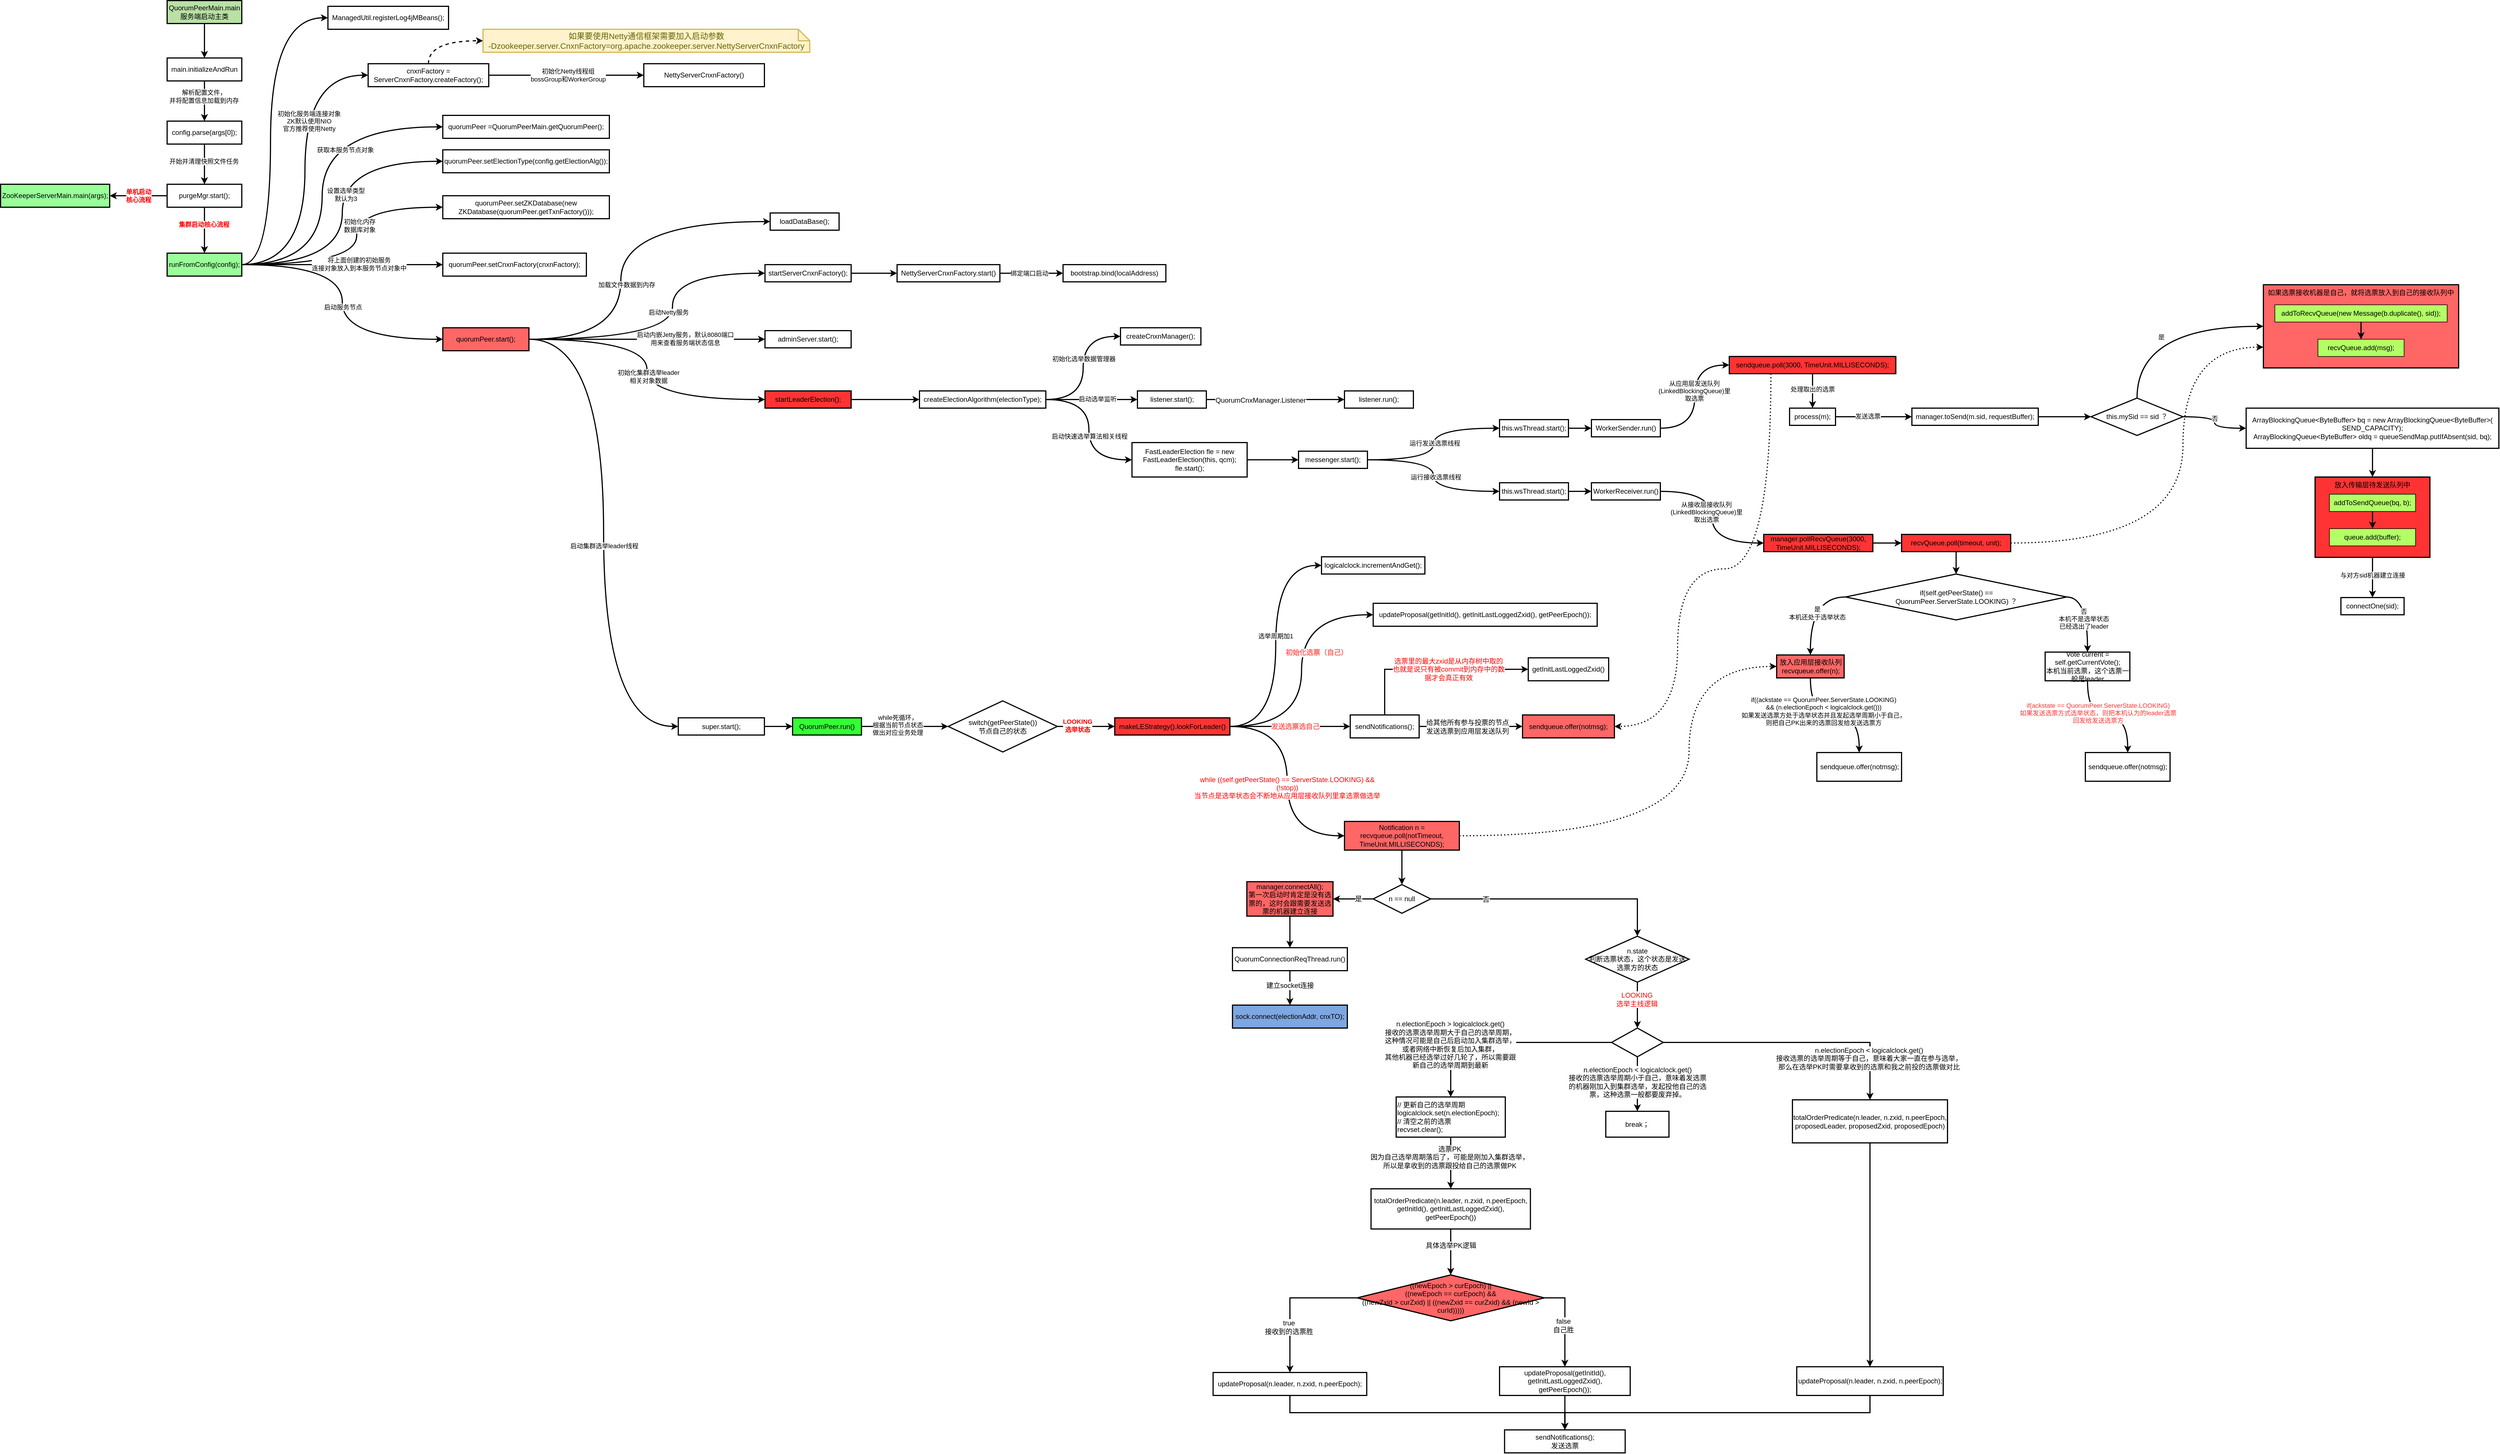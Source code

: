 <mxfile version="15.4.3" type="github">
  <diagram id="SoEcYwhc6m7pzwqqew_2" name="第 1 页">
    <mxGraphModel dx="1958" dy="677" grid="1" gridSize="10" guides="1" tooltips="1" connect="1" arrows="1" fold="1" page="1" pageScale="1" pageWidth="827" pageHeight="1169" math="0" shadow="0">
      <root>
        <mxCell id="0" />
        <mxCell id="1" parent="0" />
        <mxCell id="losnIFv3CeqP07pF8Fcl-114" style="edgeStyle=orthogonalEdgeStyle;rounded=0;orthogonalLoop=1;jettySize=auto;html=1;exitX=0.25;exitY=1;exitDx=0;exitDy=0;entryX=1;entryY=0.5;entryDx=0;entryDy=0;fontSize=12;fontColor=#FF0000;strokeWidth=2;curved=1;dashed=1;dashPattern=1 2;" edge="1" parent="1" source="losnIFv3CeqP07pF8Fcl-35" target="losnIFv3CeqP07pF8Fcl-108">
          <mxGeometry relative="1" as="geometry">
            <Array as="points">
              <mxPoint x="2843" y="1080" />
              <mxPoint x="2680" y="1080" />
              <mxPoint x="2680" y="1355" />
            </Array>
          </mxGeometry>
        </mxCell>
        <mxCell id="ZCuFaapzUTEh5m-6mNR0-3" value="" style="edgeStyle=orthogonalEdgeStyle;rounded=0;orthogonalLoop=1;jettySize=auto;html=1;strokeWidth=2;" parent="1" source="ZCuFaapzUTEh5m-6mNR0-1" target="ZCuFaapzUTEh5m-6mNR0-2" edge="1">
          <mxGeometry relative="1" as="geometry" />
        </mxCell>
        <mxCell id="ZCuFaapzUTEh5m-6mNR0-1" value="QuorumPeerMain.main服务端启动主类" style="rounded=0;whiteSpace=wrap;html=1;strokeWidth=2;fillColor=#B9E0A5;" parent="1" vertex="1">
          <mxGeometry x="50" y="90" width="130" height="40" as="geometry" />
        </mxCell>
        <mxCell id="ZCuFaapzUTEh5m-6mNR0-5" value="" style="edgeStyle=orthogonalEdgeStyle;rounded=0;orthogonalLoop=1;jettySize=auto;html=1;strokeWidth=2;" parent="1" source="ZCuFaapzUTEh5m-6mNR0-2" target="ZCuFaapzUTEh5m-6mNR0-4" edge="1">
          <mxGeometry relative="1" as="geometry" />
        </mxCell>
        <mxCell id="ZCuFaapzUTEh5m-6mNR0-6" value="解析配置文件，&lt;br&gt;并将配置信息加载到内存" style="edgeLabel;html=1;align=center;verticalAlign=middle;resizable=0;points=[];" parent="ZCuFaapzUTEh5m-6mNR0-5" vertex="1" connectable="0">
          <mxGeometry x="-0.247" y="-1" relative="1" as="geometry">
            <mxPoint as="offset" />
          </mxGeometry>
        </mxCell>
        <mxCell id="ZCuFaapzUTEh5m-6mNR0-2" value="main.initializeAndRun" style="rounded=0;whiteSpace=wrap;html=1;strokeWidth=2;fillColor=#FFFFFF;" parent="1" vertex="1">
          <mxGeometry x="50" y="190" width="130" height="40" as="geometry" />
        </mxCell>
        <mxCell id="ZCuFaapzUTEh5m-6mNR0-8" value="" style="edgeStyle=orthogonalEdgeStyle;rounded=0;orthogonalLoop=1;jettySize=auto;html=1;strokeWidth=2;" parent="1" source="ZCuFaapzUTEh5m-6mNR0-4" target="ZCuFaapzUTEh5m-6mNR0-7" edge="1">
          <mxGeometry relative="1" as="geometry" />
        </mxCell>
        <mxCell id="ZCuFaapzUTEh5m-6mNR0-9" value="开始并清理快照文件任务" style="edgeLabel;html=1;align=center;verticalAlign=middle;resizable=0;points=[];" parent="ZCuFaapzUTEh5m-6mNR0-8" vertex="1" connectable="0">
          <mxGeometry x="-0.156" y="-1" relative="1" as="geometry">
            <mxPoint as="offset" />
          </mxGeometry>
        </mxCell>
        <mxCell id="ZCuFaapzUTEh5m-6mNR0-4" value="config.parse(args[0]);" style="rounded=0;whiteSpace=wrap;strokeWidth=2;fillColor=#FFFFFF;html=1;" parent="1" vertex="1">
          <mxGeometry x="50" y="300" width="130" height="40" as="geometry" />
        </mxCell>
        <mxCell id="ZCuFaapzUTEh5m-6mNR0-11" value="" style="edgeStyle=orthogonalEdgeStyle;rounded=0;orthogonalLoop=1;jettySize=auto;html=1;strokeWidth=2;" parent="1" source="ZCuFaapzUTEh5m-6mNR0-7" target="ZCuFaapzUTEh5m-6mNR0-10" edge="1">
          <mxGeometry relative="1" as="geometry" />
        </mxCell>
        <mxCell id="ZCuFaapzUTEh5m-6mNR0-14" value="集群启动核心流程" style="edgeLabel;html=1;align=center;verticalAlign=middle;resizable=0;points=[];fontColor=#FF0000;fontStyle=1" parent="ZCuFaapzUTEh5m-6mNR0-11" vertex="1" connectable="0">
          <mxGeometry x="-0.262" y="-1" relative="1" as="geometry">
            <mxPoint as="offset" />
          </mxGeometry>
        </mxCell>
        <mxCell id="ZCuFaapzUTEh5m-6mNR0-13" value="" style="edgeStyle=orthogonalEdgeStyle;rounded=0;orthogonalLoop=1;jettySize=auto;html=1;strokeWidth=2;" parent="1" source="ZCuFaapzUTEh5m-6mNR0-7" target="ZCuFaapzUTEh5m-6mNR0-12" edge="1">
          <mxGeometry relative="1" as="geometry" />
        </mxCell>
        <mxCell id="ZCuFaapzUTEh5m-6mNR0-15" value="单机启动&lt;br&gt;核心流程" style="edgeLabel;html=1;align=center;verticalAlign=middle;resizable=0;points=[];fontColor=#FF0000;fontStyle=1" parent="ZCuFaapzUTEh5m-6mNR0-13" vertex="1" connectable="0">
          <mxGeometry x="0.146" y="-1" relative="1" as="geometry">
            <mxPoint x="7" y="1" as="offset" />
          </mxGeometry>
        </mxCell>
        <mxCell id="ZCuFaapzUTEh5m-6mNR0-7" value="purgeMgr.start();" style="rounded=0;whiteSpace=wrap;strokeWidth=2;fillColor=#FFFFFF;html=1;" parent="1" vertex="1">
          <mxGeometry x="50" y="410" width="130" height="40" as="geometry" />
        </mxCell>
        <mxCell id="ZCuFaapzUTEh5m-6mNR0-17" value="" style="edgeStyle=orthogonalEdgeStyle;curved=1;rounded=0;orthogonalLoop=1;jettySize=auto;html=1;fontColor=#000000;strokeWidth=2;entryX=0;entryY=0.5;entryDx=0;entryDy=0;" parent="1" source="ZCuFaapzUTEh5m-6mNR0-10" target="ZCuFaapzUTEh5m-6mNR0-16" edge="1">
          <mxGeometry relative="1" as="geometry">
            <Array as="points">
              <mxPoint x="230" y="550" />
              <mxPoint x="230" y="120" />
            </Array>
          </mxGeometry>
        </mxCell>
        <mxCell id="ZCuFaapzUTEh5m-6mNR0-19" style="edgeStyle=orthogonalEdgeStyle;curved=1;rounded=0;orthogonalLoop=1;jettySize=auto;html=1;exitX=1;exitY=0.5;exitDx=0;exitDy=0;entryX=0;entryY=0.5;entryDx=0;entryDy=0;fontColor=#000000;strokeWidth=2;" parent="1" source="ZCuFaapzUTEh5m-6mNR0-10" target="ZCuFaapzUTEh5m-6mNR0-18" edge="1">
          <mxGeometry relative="1" as="geometry" />
        </mxCell>
        <mxCell id="ZCuFaapzUTEh5m-6mNR0-20" value="初始化服务端连接对象&lt;br&gt;ZK默认使用NIO&lt;br&gt;官方推荐使用Netty" style="edgeLabel;html=1;align=center;verticalAlign=middle;resizable=0;points=[];fontColor=#000000;" parent="ZCuFaapzUTEh5m-6mNR0-19" vertex="1" connectable="0">
          <mxGeometry x="0.31" y="-7" relative="1" as="geometry">
            <mxPoint as="offset" />
          </mxGeometry>
        </mxCell>
        <mxCell id="ZCuFaapzUTEh5m-6mNR0-30" style="edgeStyle=orthogonalEdgeStyle;curved=1;rounded=0;orthogonalLoop=1;jettySize=auto;html=1;exitX=1;exitY=0.5;exitDx=0;exitDy=0;entryX=0;entryY=0.5;entryDx=0;entryDy=0;fontColor=#000000;strokeWidth=2;" parent="1" source="ZCuFaapzUTEh5m-6mNR0-10" target="ZCuFaapzUTEh5m-6mNR0-29" edge="1">
          <mxGeometry relative="1" as="geometry">
            <Array as="points">
              <mxPoint x="320" y="550" />
              <mxPoint x="320" y="310" />
            </Array>
          </mxGeometry>
        </mxCell>
        <mxCell id="ZCuFaapzUTEh5m-6mNR0-31" value="获取本服务节点对象" style="edgeLabel;html=1;align=center;verticalAlign=middle;resizable=0;points=[];fontColor=#000000;" parent="ZCuFaapzUTEh5m-6mNR0-30" vertex="1" connectable="0">
          <mxGeometry x="0.146" y="-5" relative="1" as="geometry">
            <mxPoint x="35" y="-2" as="offset" />
          </mxGeometry>
        </mxCell>
        <mxCell id="ZCuFaapzUTEh5m-6mNR0-33" style="edgeStyle=orthogonalEdgeStyle;curved=1;rounded=0;orthogonalLoop=1;jettySize=auto;html=1;exitX=1;exitY=0.5;exitDx=0;exitDy=0;entryX=0;entryY=0.5;entryDx=0;entryDy=0;fontColor=#000000;strokeWidth=2;" parent="1" source="ZCuFaapzUTEh5m-6mNR0-10" target="ZCuFaapzUTEh5m-6mNR0-32" edge="1">
          <mxGeometry relative="1" as="geometry" />
        </mxCell>
        <mxCell id="ZCuFaapzUTEh5m-6mNR0-34" value="设置选举类型&lt;br&gt;默认为3" style="edgeLabel;html=1;align=center;verticalAlign=middle;resizable=0;points=[];fontColor=#000000;" parent="ZCuFaapzUTEh5m-6mNR0-33" vertex="1" connectable="0">
          <mxGeometry x="0.12" y="-6" relative="1" as="geometry">
            <mxPoint as="offset" />
          </mxGeometry>
        </mxCell>
        <mxCell id="ZCuFaapzUTEh5m-6mNR0-36" style="edgeStyle=orthogonalEdgeStyle;curved=1;rounded=0;orthogonalLoop=1;jettySize=auto;html=1;exitX=1;exitY=0.5;exitDx=0;exitDy=0;entryX=0;entryY=0.5;entryDx=0;entryDy=0;fontColor=#000000;strokeWidth=2;" parent="1" source="ZCuFaapzUTEh5m-6mNR0-10" target="ZCuFaapzUTEh5m-6mNR0-35" edge="1">
          <mxGeometry relative="1" as="geometry">
            <Array as="points">
              <mxPoint x="380" y="550" />
              <mxPoint x="380" y="450" />
            </Array>
          </mxGeometry>
        </mxCell>
        <mxCell id="ZCuFaapzUTEh5m-6mNR0-37" value="初始化内存&lt;br&gt;数据库对象" style="edgeLabel;html=1;align=center;verticalAlign=middle;resizable=0;points=[];fontColor=#000000;" parent="ZCuFaapzUTEh5m-6mNR0-36" vertex="1" connectable="0">
          <mxGeometry x="0.19" y="-5" relative="1" as="geometry">
            <mxPoint as="offset" />
          </mxGeometry>
        </mxCell>
        <mxCell id="ZCuFaapzUTEh5m-6mNR0-39" style="edgeStyle=orthogonalEdgeStyle;curved=1;rounded=0;orthogonalLoop=1;jettySize=auto;html=1;exitX=1;exitY=0.5;exitDx=0;exitDy=0;entryX=0;entryY=0.5;entryDx=0;entryDy=0;fontColor=#000000;strokeWidth=2;" parent="1" source="ZCuFaapzUTEh5m-6mNR0-10" target="ZCuFaapzUTEh5m-6mNR0-38" edge="1">
          <mxGeometry relative="1" as="geometry" />
        </mxCell>
        <mxCell id="ZCuFaapzUTEh5m-6mNR0-40" value="将上面创建的初始服务&lt;br&gt;连接对象放入到本服务节点对象中" style="edgeLabel;html=1;align=center;verticalAlign=middle;resizable=0;points=[];fontColor=#000000;" parent="ZCuFaapzUTEh5m-6mNR0-39" vertex="1" connectable="0">
          <mxGeometry x="0.164" y="1" relative="1" as="geometry">
            <mxPoint as="offset" />
          </mxGeometry>
        </mxCell>
        <mxCell id="ZCuFaapzUTEh5m-6mNR0-42" style="edgeStyle=orthogonalEdgeStyle;curved=1;rounded=0;orthogonalLoop=1;jettySize=auto;html=1;exitX=1;exitY=0.5;exitDx=0;exitDy=0;entryX=0;entryY=0.5;entryDx=0;entryDy=0;fontColor=#000000;strokeWidth=2;" parent="1" source="ZCuFaapzUTEh5m-6mNR0-10" target="ZCuFaapzUTEh5m-6mNR0-41" edge="1">
          <mxGeometry relative="1" as="geometry" />
        </mxCell>
        <mxCell id="ZCuFaapzUTEh5m-6mNR0-43" value="启动服务节点" style="edgeLabel;html=1;align=center;verticalAlign=middle;resizable=0;points=[];fontColor=#000000;" parent="ZCuFaapzUTEh5m-6mNR0-42" vertex="1" connectable="0">
          <mxGeometry x="0.037" y="1" relative="1" as="geometry">
            <mxPoint as="offset" />
          </mxGeometry>
        </mxCell>
        <mxCell id="ZCuFaapzUTEh5m-6mNR0-10" value="runFromConfig(config);" style="rounded=0;whiteSpace=wrap;strokeWidth=2;fillColor=#99FF99;html=1;" parent="1" vertex="1">
          <mxGeometry x="50" y="530" width="130" height="40" as="geometry" />
        </mxCell>
        <mxCell id="ZCuFaapzUTEh5m-6mNR0-12" value="ZooKeeperServerMain.main(args);" style="rounded=0;whiteSpace=wrap;strokeWidth=2;fillColor=#99FF99;html=1;fontColor=#000000;" parent="1" vertex="1">
          <mxGeometry x="-240" y="410" width="190" height="40" as="geometry" />
        </mxCell>
        <mxCell id="ZCuFaapzUTEh5m-6mNR0-16" value="ManagedUtil.registerLog4jMBeans();" style="rounded=0;whiteSpace=wrap;strokeWidth=2;fillColor=#FFFFFF;html=1;" parent="1" vertex="1">
          <mxGeometry x="330" y="100" width="210" height="40" as="geometry" />
        </mxCell>
        <mxCell id="ZCuFaapzUTEh5m-6mNR0-23" style="edgeStyle=orthogonalEdgeStyle;curved=1;rounded=0;orthogonalLoop=1;jettySize=auto;html=1;exitX=0.5;exitY=0;exitDx=0;exitDy=0;entryX=0;entryY=0.5;entryDx=0;entryDy=0;entryPerimeter=0;fontColor=#000000;strokeWidth=2;dashed=1;" parent="1" source="ZCuFaapzUTEh5m-6mNR0-18" target="ZCuFaapzUTEh5m-6mNR0-21" edge="1">
          <mxGeometry relative="1" as="geometry" />
        </mxCell>
        <mxCell id="ZCuFaapzUTEh5m-6mNR0-25" value="" style="edgeStyle=orthogonalEdgeStyle;curved=1;rounded=0;orthogonalLoop=1;jettySize=auto;html=1;fontColor=#000000;strokeWidth=2;" parent="1" source="ZCuFaapzUTEh5m-6mNR0-18" target="ZCuFaapzUTEh5m-6mNR0-24" edge="1">
          <mxGeometry relative="1" as="geometry" />
        </mxCell>
        <mxCell id="ZCuFaapzUTEh5m-6mNR0-28" value="初始化Netty线程组&lt;br&gt;bossGroup和WorkerGroup" style="edgeLabel;html=1;align=center;verticalAlign=middle;resizable=0;points=[];fontColor=#000000;" parent="ZCuFaapzUTEh5m-6mNR0-25" vertex="1" connectable="0">
          <mxGeometry x="0.182" y="1" relative="1" as="geometry">
            <mxPoint x="-22" y="1" as="offset" />
          </mxGeometry>
        </mxCell>
        <mxCell id="ZCuFaapzUTEh5m-6mNR0-18" value="cnxnFactory = ServerCnxnFactory.createFactory();" style="rounded=0;whiteSpace=wrap;strokeWidth=2;fillColor=#FFFFFF;html=1;" parent="1" vertex="1">
          <mxGeometry x="400" y="200" width="210" height="40" as="geometry" />
        </mxCell>
        <mxCell id="ZCuFaapzUTEh5m-6mNR0-21" value="如果要使用Netty通信框架需要加入启动参数&lt;br&gt;-Dzookeeper.server.CnxnFactory=org.apache.zookeeper.server.NettyServerCnxnFactory" style="shape=note;strokeWidth=2;fontSize=14;size=20;whiteSpace=wrap;html=1;fillColor=#fff2cc;strokeColor=#d6b656;fontColor=#666600;rounded=0;verticalAlign=middle;" parent="1" vertex="1">
          <mxGeometry x="600" y="140" width="569" height="40" as="geometry" />
        </mxCell>
        <mxCell id="ZCuFaapzUTEh5m-6mNR0-24" value="NettyServerCnxnFactory()" style="rounded=0;whiteSpace=wrap;strokeWidth=2;fillColor=#FFFFFF;html=1;" parent="1" vertex="1">
          <mxGeometry x="880" y="200" width="210" height="40" as="geometry" />
        </mxCell>
        <mxCell id="ZCuFaapzUTEh5m-6mNR0-29" value="quorumPeer =QuorumPeerMain.getQuorumPeer();" style="rounded=0;whiteSpace=wrap;strokeWidth=2;fillColor=#FFFFFF;html=1;" parent="1" vertex="1">
          <mxGeometry x="530" y="290" width="290" height="40" as="geometry" />
        </mxCell>
        <mxCell id="ZCuFaapzUTEh5m-6mNR0-32" value="quorumPeer.setElectionType(config.getElectionAlg());" style="rounded=0;whiteSpace=wrap;strokeWidth=2;fillColor=#FFFFFF;html=1;" parent="1" vertex="1">
          <mxGeometry x="530" y="350" width="290" height="40" as="geometry" />
        </mxCell>
        <mxCell id="ZCuFaapzUTEh5m-6mNR0-35" value="quorumPeer.setZKDatabase(new ZKDatabase(quorumPeer.getTxnFactory()));" style="rounded=0;whiteSpace=wrap;strokeWidth=2;fillColor=#FFFFFF;" parent="1" vertex="1">
          <mxGeometry x="530" y="430" width="290" height="40" as="geometry" />
        </mxCell>
        <mxCell id="ZCuFaapzUTEh5m-6mNR0-38" value="quorumPeer.setCnxnFactory(cnxnFactory);" style="rounded=0;whiteSpace=wrap;strokeWidth=2;fillColor=#FFFFFF;html=1;" parent="1" vertex="1">
          <mxGeometry x="530" y="530" width="250" height="40" as="geometry" />
        </mxCell>
        <mxCell id="ZCuFaapzUTEh5m-6mNR0-45" style="edgeStyle=orthogonalEdgeStyle;curved=1;rounded=0;orthogonalLoop=1;jettySize=auto;html=1;exitX=1;exitY=0.5;exitDx=0;exitDy=0;entryX=0;entryY=0.5;entryDx=0;entryDy=0;fontColor=#000000;strokeWidth=2;" parent="1" source="ZCuFaapzUTEh5m-6mNR0-41" target="ZCuFaapzUTEh5m-6mNR0-44" edge="1">
          <mxGeometry relative="1" as="geometry">
            <Array as="points">
              <mxPoint x="840" y="680" />
              <mxPoint x="840" y="475" />
            </Array>
          </mxGeometry>
        </mxCell>
        <mxCell id="ZCuFaapzUTEh5m-6mNR0-46" value="加载文件数据到内存" style="edgeLabel;html=1;align=center;verticalAlign=middle;resizable=0;points=[];fontColor=#000000;" parent="ZCuFaapzUTEh5m-6mNR0-45" vertex="1" connectable="0">
          <mxGeometry x="-0.111" y="-2" relative="1" as="geometry">
            <mxPoint x="8" y="23" as="offset" />
          </mxGeometry>
        </mxCell>
        <mxCell id="ZCuFaapzUTEh5m-6mNR0-48" style="edgeStyle=orthogonalEdgeStyle;curved=1;rounded=0;orthogonalLoop=1;jettySize=auto;html=1;exitX=1;exitY=0.5;exitDx=0;exitDy=0;entryX=0;entryY=0.5;entryDx=0;entryDy=0;fontColor=#000000;strokeWidth=2;" parent="1" source="ZCuFaapzUTEh5m-6mNR0-41" target="ZCuFaapzUTEh5m-6mNR0-47" edge="1">
          <mxGeometry relative="1" as="geometry">
            <Array as="points">
              <mxPoint x="930" y="680" />
              <mxPoint x="930" y="565" />
            </Array>
          </mxGeometry>
        </mxCell>
        <mxCell id="ZCuFaapzUTEh5m-6mNR0-49" value="启动Netty服务" style="edgeLabel;html=1;align=center;verticalAlign=middle;resizable=0;points=[];fontColor=#000000;" parent="ZCuFaapzUTEh5m-6mNR0-48" vertex="1" connectable="0">
          <mxGeometry x="0.129" y="7" relative="1" as="geometry">
            <mxPoint as="offset" />
          </mxGeometry>
        </mxCell>
        <mxCell id="losnIFv3CeqP07pF8Fcl-7" style="edgeStyle=orthogonalEdgeStyle;rounded=0;orthogonalLoop=1;jettySize=auto;html=1;exitX=1;exitY=0.5;exitDx=0;exitDy=0;entryX=0;entryY=0.5;entryDx=0;entryDy=0;strokeWidth=2;curved=1;" edge="1" parent="1" source="ZCuFaapzUTEh5m-6mNR0-41" target="losnIFv3CeqP07pF8Fcl-6">
          <mxGeometry relative="1" as="geometry" />
        </mxCell>
        <mxCell id="losnIFv3CeqP07pF8Fcl-8" value="启动内嵌Jetty服务，默认8080端口&lt;br&gt;用来查看服务端状态信息" style="edgeLabel;html=1;align=center;verticalAlign=middle;resizable=0;points=[];" vertex="1" connectable="0" parent="losnIFv3CeqP07pF8Fcl-7">
          <mxGeometry x="0.32" y="1" relative="1" as="geometry">
            <mxPoint as="offset" />
          </mxGeometry>
        </mxCell>
        <mxCell id="losnIFv3CeqP07pF8Fcl-10" style="edgeStyle=orthogonalEdgeStyle;curved=1;rounded=0;orthogonalLoop=1;jettySize=auto;html=1;exitX=1;exitY=0.5;exitDx=0;exitDy=0;entryX=0;entryY=0.5;entryDx=0;entryDy=0;strokeWidth=2;" edge="1" parent="1" source="ZCuFaapzUTEh5m-6mNR0-41" target="losnIFv3CeqP07pF8Fcl-9">
          <mxGeometry relative="1" as="geometry" />
        </mxCell>
        <mxCell id="losnIFv3CeqP07pF8Fcl-11" value="初始化集群选举leader&lt;br&gt;相关对象数据" style="edgeLabel;html=1;align=center;verticalAlign=middle;resizable=0;points=[];" vertex="1" connectable="0" parent="losnIFv3CeqP07pF8Fcl-10">
          <mxGeometry x="0.047" y="2" relative="1" as="geometry">
            <mxPoint as="offset" />
          </mxGeometry>
        </mxCell>
        <mxCell id="losnIFv3CeqP07pF8Fcl-88" style="edgeStyle=orthogonalEdgeStyle;curved=1;rounded=0;orthogonalLoop=1;jettySize=auto;html=1;exitX=1;exitY=0.5;exitDx=0;exitDy=0;entryX=0;entryY=0.5;entryDx=0;entryDy=0;fontColor=#FF3333;strokeWidth=2;" edge="1" parent="1" source="ZCuFaapzUTEh5m-6mNR0-41" target="losnIFv3CeqP07pF8Fcl-87">
          <mxGeometry relative="1" as="geometry" />
        </mxCell>
        <mxCell id="losnIFv3CeqP07pF8Fcl-89" value="启动集群选举leader线程" style="edgeLabel;html=1;align=center;verticalAlign=middle;resizable=0;points=[];fontColor=#000000;" vertex="1" connectable="0" parent="losnIFv3CeqP07pF8Fcl-88">
          <mxGeometry x="0.048" y="1" relative="1" as="geometry">
            <mxPoint as="offset" />
          </mxGeometry>
        </mxCell>
        <mxCell id="ZCuFaapzUTEh5m-6mNR0-41" value="quorumPeer.start();" style="rounded=0;whiteSpace=wrap;strokeWidth=2;fillColor=#FF6666;" parent="1" vertex="1">
          <mxGeometry x="530" y="660" width="150" height="40" as="geometry" />
        </mxCell>
        <mxCell id="ZCuFaapzUTEh5m-6mNR0-44" value="loadDataBase();" style="rounded=0;whiteSpace=wrap;strokeWidth=2;fillColor=#FFFFFF;" parent="1" vertex="1">
          <mxGeometry x="1100" y="460" width="120" height="30" as="geometry" />
        </mxCell>
        <mxCell id="losnIFv3CeqP07pF8Fcl-2" value="" style="edgeStyle=orthogonalEdgeStyle;rounded=0;orthogonalLoop=1;jettySize=auto;html=1;strokeWidth=2;" edge="1" parent="1" source="ZCuFaapzUTEh5m-6mNR0-47" target="losnIFv3CeqP07pF8Fcl-1">
          <mxGeometry relative="1" as="geometry" />
        </mxCell>
        <mxCell id="ZCuFaapzUTEh5m-6mNR0-47" value="startServerCnxnFactory();" style="rounded=0;whiteSpace=wrap;strokeWidth=2;fillColor=#FFFFFF;" parent="1" vertex="1">
          <mxGeometry x="1091" y="550" width="150" height="30" as="geometry" />
        </mxCell>
        <mxCell id="losnIFv3CeqP07pF8Fcl-4" value="" style="edgeStyle=orthogonalEdgeStyle;rounded=0;orthogonalLoop=1;jettySize=auto;html=1;strokeWidth=2;" edge="1" parent="1" source="losnIFv3CeqP07pF8Fcl-1" target="losnIFv3CeqP07pF8Fcl-3">
          <mxGeometry relative="1" as="geometry" />
        </mxCell>
        <mxCell id="losnIFv3CeqP07pF8Fcl-5" value="绑定端口启动" style="edgeLabel;html=1;align=center;verticalAlign=middle;resizable=0;points=[];" vertex="1" connectable="0" parent="losnIFv3CeqP07pF8Fcl-4">
          <mxGeometry x="-0.175" relative="1" as="geometry">
            <mxPoint x="5" as="offset" />
          </mxGeometry>
        </mxCell>
        <mxCell id="losnIFv3CeqP07pF8Fcl-1" value="NettyServerCnxnFactory.start()" style="rounded=0;whiteSpace=wrap;strokeWidth=2;fillColor=#FFFFFF;" vertex="1" parent="1">
          <mxGeometry x="1321" y="550" width="179" height="30" as="geometry" />
        </mxCell>
        <mxCell id="losnIFv3CeqP07pF8Fcl-3" value="bootstrap.bind(localAddress)" style="rounded=0;whiteSpace=wrap;strokeWidth=2;fillColor=#FFFFFF;" vertex="1" parent="1">
          <mxGeometry x="1610" y="550" width="179" height="30" as="geometry" />
        </mxCell>
        <mxCell id="losnIFv3CeqP07pF8Fcl-6" value="adminServer.start();" style="rounded=0;whiteSpace=wrap;strokeWidth=2;fillColor=#FFFFFF;" vertex="1" parent="1">
          <mxGeometry x="1091" y="665" width="150" height="30" as="geometry" />
        </mxCell>
        <mxCell id="losnIFv3CeqP07pF8Fcl-13" style="edgeStyle=orthogonalEdgeStyle;curved=1;rounded=0;orthogonalLoop=1;jettySize=auto;html=1;exitX=1;exitY=0.5;exitDx=0;exitDy=0;entryX=0;entryY=0.5;entryDx=0;entryDy=0;strokeWidth=2;" edge="1" parent="1" source="losnIFv3CeqP07pF8Fcl-9" target="losnIFv3CeqP07pF8Fcl-12">
          <mxGeometry relative="1" as="geometry" />
        </mxCell>
        <mxCell id="losnIFv3CeqP07pF8Fcl-9" value="startLeaderElection();" style="rounded=0;whiteSpace=wrap;strokeWidth=2;fillColor=#FF3333;" vertex="1" parent="1">
          <mxGeometry x="1091" y="770" width="150" height="30" as="geometry" />
        </mxCell>
        <mxCell id="losnIFv3CeqP07pF8Fcl-15" style="edgeStyle=orthogonalEdgeStyle;curved=1;rounded=0;orthogonalLoop=1;jettySize=auto;html=1;exitX=1;exitY=0.5;exitDx=0;exitDy=0;entryX=0;entryY=0.5;entryDx=0;entryDy=0;strokeWidth=2;" edge="1" parent="1" source="losnIFv3CeqP07pF8Fcl-12" target="losnIFv3CeqP07pF8Fcl-14">
          <mxGeometry relative="1" as="geometry" />
        </mxCell>
        <mxCell id="losnIFv3CeqP07pF8Fcl-16" value="初始化选举数据管理器" style="edgeLabel;html=1;align=center;verticalAlign=middle;resizable=0;points=[];" vertex="1" connectable="0" parent="losnIFv3CeqP07pF8Fcl-15">
          <mxGeometry x="0.134" y="-1" relative="1" as="geometry">
            <mxPoint as="offset" />
          </mxGeometry>
        </mxCell>
        <mxCell id="losnIFv3CeqP07pF8Fcl-18" style="edgeStyle=orthogonalEdgeStyle;curved=1;rounded=0;orthogonalLoop=1;jettySize=auto;html=1;exitX=1;exitY=0.5;exitDx=0;exitDy=0;entryX=0;entryY=0.5;entryDx=0;entryDy=0;strokeWidth=2;" edge="1" parent="1" source="losnIFv3CeqP07pF8Fcl-12" target="losnIFv3CeqP07pF8Fcl-17">
          <mxGeometry relative="1" as="geometry" />
        </mxCell>
        <mxCell id="losnIFv3CeqP07pF8Fcl-19" value="启动选举监听" style="edgeLabel;html=1;align=center;verticalAlign=middle;resizable=0;points=[];" vertex="1" connectable="0" parent="losnIFv3CeqP07pF8Fcl-18">
          <mxGeometry x="0.124" y="1" relative="1" as="geometry">
            <mxPoint as="offset" />
          </mxGeometry>
        </mxCell>
        <mxCell id="losnIFv3CeqP07pF8Fcl-21" style="edgeStyle=orthogonalEdgeStyle;curved=1;rounded=0;orthogonalLoop=1;jettySize=auto;html=1;exitX=1;exitY=0.5;exitDx=0;exitDy=0;entryX=0;entryY=0.5;entryDx=0;entryDy=0;strokeWidth=2;" edge="1" parent="1" source="losnIFv3CeqP07pF8Fcl-12" target="losnIFv3CeqP07pF8Fcl-20">
          <mxGeometry relative="1" as="geometry" />
        </mxCell>
        <mxCell id="losnIFv3CeqP07pF8Fcl-22" value="启动快速选举算法相关线程" style="edgeLabel;html=1;align=center;verticalAlign=middle;resizable=0;points=[];" vertex="1" connectable="0" parent="losnIFv3CeqP07pF8Fcl-21">
          <mxGeometry x="0.087" y="1" relative="1" as="geometry">
            <mxPoint as="offset" />
          </mxGeometry>
        </mxCell>
        <mxCell id="losnIFv3CeqP07pF8Fcl-12" value="createElectionAlgorithm(electionType);" style="rounded=0;whiteSpace=wrap;strokeWidth=2;fillColor=#FFFFFF;" vertex="1" parent="1">
          <mxGeometry x="1360" y="770" width="220" height="30" as="geometry" />
        </mxCell>
        <mxCell id="losnIFv3CeqP07pF8Fcl-14" value="createCnxnManager();" style="rounded=0;whiteSpace=wrap;strokeWidth=2;fillColor=#FFFFFF;" vertex="1" parent="1">
          <mxGeometry x="1710" y="660" width="140" height="30" as="geometry" />
        </mxCell>
        <mxCell id="losnIFv3CeqP07pF8Fcl-163" style="edgeStyle=orthogonalEdgeStyle;rounded=0;orthogonalLoop=1;jettySize=auto;html=1;exitX=1;exitY=0.5;exitDx=0;exitDy=0;entryX=0;entryY=0.5;entryDx=0;entryDy=0;fontSize=12;fontColor=#000000;strokeWidth=2;" edge="1" parent="1" source="losnIFv3CeqP07pF8Fcl-17" target="losnIFv3CeqP07pF8Fcl-162">
          <mxGeometry relative="1" as="geometry" />
        </mxCell>
        <mxCell id="losnIFv3CeqP07pF8Fcl-164" value="QuorumCnxManager.Listener" style="edgeLabel;align=center;verticalAlign=middle;resizable=0;points=[];fontSize=12;fontColor=#000000;" vertex="1" connectable="0" parent="losnIFv3CeqP07pF8Fcl-163">
          <mxGeometry x="-0.216" relative="1" as="geometry">
            <mxPoint as="offset" />
          </mxGeometry>
        </mxCell>
        <mxCell id="losnIFv3CeqP07pF8Fcl-17" value="listener.start();" style="rounded=0;whiteSpace=wrap;strokeWidth=2;fillColor=#FFFFFF;" vertex="1" parent="1">
          <mxGeometry x="1739.5" y="770" width="120" height="30" as="geometry" />
        </mxCell>
        <mxCell id="losnIFv3CeqP07pF8Fcl-24" style="edgeStyle=orthogonalEdgeStyle;curved=1;rounded=0;orthogonalLoop=1;jettySize=auto;html=1;exitX=1;exitY=0.5;exitDx=0;exitDy=0;entryX=0;entryY=0.5;entryDx=0;entryDy=0;strokeWidth=2;" edge="1" parent="1" source="losnIFv3CeqP07pF8Fcl-20" target="losnIFv3CeqP07pF8Fcl-23">
          <mxGeometry relative="1" as="geometry" />
        </mxCell>
        <mxCell id="losnIFv3CeqP07pF8Fcl-20" value="FastLeaderElection fle = new FastLeaderElection(this, qcm);&#xa;fle.start();" style="rounded=0;whiteSpace=wrap;strokeWidth=2;fillColor=#FFFFFF;" vertex="1" parent="1">
          <mxGeometry x="1730" y="860" width="200.5" height="60" as="geometry" />
        </mxCell>
        <mxCell id="losnIFv3CeqP07pF8Fcl-26" style="edgeStyle=orthogonalEdgeStyle;curved=1;rounded=0;orthogonalLoop=1;jettySize=auto;html=1;exitX=1;exitY=0.5;exitDx=0;exitDy=0;entryX=0;entryY=0.5;entryDx=0;entryDy=0;strokeWidth=2;" edge="1" parent="1" source="losnIFv3CeqP07pF8Fcl-23" target="losnIFv3CeqP07pF8Fcl-25">
          <mxGeometry relative="1" as="geometry" />
        </mxCell>
        <mxCell id="losnIFv3CeqP07pF8Fcl-27" value="运行发送选票线程" style="edgeLabel;html=1;align=center;verticalAlign=middle;resizable=0;points=[];" vertex="1" connectable="0" parent="losnIFv3CeqP07pF8Fcl-26">
          <mxGeometry x="0.128" y="-2" relative="1" as="geometry">
            <mxPoint y="16" as="offset" />
          </mxGeometry>
        </mxCell>
        <mxCell id="losnIFv3CeqP07pF8Fcl-29" style="edgeStyle=orthogonalEdgeStyle;curved=1;rounded=0;orthogonalLoop=1;jettySize=auto;html=1;exitX=1;exitY=0.5;exitDx=0;exitDy=0;entryX=0;entryY=0.5;entryDx=0;entryDy=0;strokeWidth=2;" edge="1" parent="1" source="losnIFv3CeqP07pF8Fcl-23" target="losnIFv3CeqP07pF8Fcl-28">
          <mxGeometry relative="1" as="geometry" />
        </mxCell>
        <mxCell id="losnIFv3CeqP07pF8Fcl-30" value="运行接收选票线程" style="edgeLabel;html=1;align=center;verticalAlign=middle;resizable=0;points=[];" vertex="1" connectable="0" parent="losnIFv3CeqP07pF8Fcl-29">
          <mxGeometry x="0.109" y="4" relative="1" as="geometry">
            <mxPoint y="-13" as="offset" />
          </mxGeometry>
        </mxCell>
        <mxCell id="losnIFv3CeqP07pF8Fcl-23" value="messenger.start();" style="rounded=0;whiteSpace=wrap;strokeWidth=2;fillColor=#FFFFFF;" vertex="1" parent="1">
          <mxGeometry x="2020" y="875" width="120" height="30" as="geometry" />
        </mxCell>
        <mxCell id="losnIFv3CeqP07pF8Fcl-32" style="edgeStyle=orthogonalEdgeStyle;curved=1;rounded=0;orthogonalLoop=1;jettySize=auto;html=1;exitX=1;exitY=0.5;exitDx=0;exitDy=0;entryX=0;entryY=0.5;entryDx=0;entryDy=0;strokeWidth=2;" edge="1" parent="1" source="losnIFv3CeqP07pF8Fcl-25" target="losnIFv3CeqP07pF8Fcl-31">
          <mxGeometry relative="1" as="geometry" />
        </mxCell>
        <mxCell id="losnIFv3CeqP07pF8Fcl-25" value="this.wsThread.start();" style="rounded=0;whiteSpace=wrap;strokeWidth=2;fillColor=#FFFFFF;" vertex="1" parent="1">
          <mxGeometry x="2370" y="820" width="120" height="30" as="geometry" />
        </mxCell>
        <mxCell id="losnIFv3CeqP07pF8Fcl-34" style="edgeStyle=orthogonalEdgeStyle;curved=1;rounded=0;orthogonalLoop=1;jettySize=auto;html=1;exitX=1;exitY=0.5;exitDx=0;exitDy=0;entryX=0;entryY=0.5;entryDx=0;entryDy=0;strokeWidth=2;" edge="1" parent="1" source="losnIFv3CeqP07pF8Fcl-28" target="losnIFv3CeqP07pF8Fcl-33">
          <mxGeometry relative="1" as="geometry" />
        </mxCell>
        <mxCell id="losnIFv3CeqP07pF8Fcl-28" value="this.wsThread.start();" style="rounded=0;whiteSpace=wrap;strokeWidth=2;fillColor=#FFFFFF;" vertex="1" parent="1">
          <mxGeometry x="2370" y="930" width="120" height="30" as="geometry" />
        </mxCell>
        <mxCell id="losnIFv3CeqP07pF8Fcl-36" style="edgeStyle=orthogonalEdgeStyle;curved=1;rounded=0;orthogonalLoop=1;jettySize=auto;html=1;exitX=1;exitY=0.5;exitDx=0;exitDy=0;entryX=0;entryY=0.5;entryDx=0;entryDy=0;strokeWidth=2;" edge="1" parent="1" source="losnIFv3CeqP07pF8Fcl-31" target="losnIFv3CeqP07pF8Fcl-35">
          <mxGeometry relative="1" as="geometry" />
        </mxCell>
        <mxCell id="losnIFv3CeqP07pF8Fcl-37" value="从应用层发送队列&lt;br&gt;(LinkedBlockingQueue)里&lt;br&gt;取选票" style="edgeLabel;html=1;align=center;verticalAlign=middle;resizable=0;points=[];" vertex="1" connectable="0" parent="losnIFv3CeqP07pF8Fcl-36">
          <mxGeometry x="0.091" y="1" relative="1" as="geometry">
            <mxPoint as="offset" />
          </mxGeometry>
        </mxCell>
        <mxCell id="losnIFv3CeqP07pF8Fcl-31" value="WorkerSender.run()" style="rounded=0;whiteSpace=wrap;strokeWidth=2;fillColor=#FFFFFF;" vertex="1" parent="1">
          <mxGeometry x="2530" y="820" width="120" height="30" as="geometry" />
        </mxCell>
        <mxCell id="losnIFv3CeqP07pF8Fcl-39" style="edgeStyle=orthogonalEdgeStyle;curved=1;rounded=0;orthogonalLoop=1;jettySize=auto;html=1;exitX=1;exitY=0.5;exitDx=0;exitDy=0;entryX=0;entryY=0.5;entryDx=0;entryDy=0;strokeWidth=2;" edge="1" parent="1" source="losnIFv3CeqP07pF8Fcl-33" target="losnIFv3CeqP07pF8Fcl-38">
          <mxGeometry relative="1" as="geometry" />
        </mxCell>
        <mxCell id="losnIFv3CeqP07pF8Fcl-42" value="从接收层接收队列&lt;br&gt;(LinkedBlockingQueue)里&lt;br&gt;取出选票" style="edgeLabel;html=1;align=center;verticalAlign=middle;resizable=0;points=[];" vertex="1" connectable="0" parent="losnIFv3CeqP07pF8Fcl-39">
          <mxGeometry x="-0.16" y="-3" relative="1" as="geometry">
            <mxPoint x="-7" y="12" as="offset" />
          </mxGeometry>
        </mxCell>
        <mxCell id="losnIFv3CeqP07pF8Fcl-33" value="WorkerReceiver.run()" style="rounded=0;whiteSpace=wrap;strokeWidth=2;fillColor=#FFFFFF;" vertex="1" parent="1">
          <mxGeometry x="2530" y="930" width="120" height="30" as="geometry" />
        </mxCell>
        <mxCell id="losnIFv3CeqP07pF8Fcl-44" value="" style="edgeStyle=orthogonalEdgeStyle;curved=1;rounded=0;orthogonalLoop=1;jettySize=auto;html=1;strokeWidth=2;" edge="1" parent="1" source="losnIFv3CeqP07pF8Fcl-35" target="losnIFv3CeqP07pF8Fcl-43">
          <mxGeometry relative="1" as="geometry" />
        </mxCell>
        <mxCell id="losnIFv3CeqP07pF8Fcl-45" value="处理取出的选票" style="edgeLabel;html=1;align=center;verticalAlign=middle;resizable=0;points=[];" vertex="1" connectable="0" parent="losnIFv3CeqP07pF8Fcl-44">
          <mxGeometry x="0.272" y="1" relative="1" as="geometry">
            <mxPoint x="-1" y="-11" as="offset" />
          </mxGeometry>
        </mxCell>
        <mxCell id="losnIFv3CeqP07pF8Fcl-35" value="sendqueue.poll(3000, TimeUnit.MILLISECONDS);" style="rounded=0;whiteSpace=wrap;strokeWidth=2;fillColor=#FF3333;" vertex="1" parent="1">
          <mxGeometry x="2770" y="710" width="290" height="30" as="geometry" />
        </mxCell>
        <mxCell id="losnIFv3CeqP07pF8Fcl-41" value="" style="edgeStyle=orthogonalEdgeStyle;curved=1;rounded=0;orthogonalLoop=1;jettySize=auto;html=1;strokeWidth=2;" edge="1" parent="1" source="losnIFv3CeqP07pF8Fcl-38" target="losnIFv3CeqP07pF8Fcl-40">
          <mxGeometry relative="1" as="geometry" />
        </mxCell>
        <mxCell id="losnIFv3CeqP07pF8Fcl-38" value="manager.pollRecvQueue(3000, TimeUnit.MILLISECONDS);" style="rounded=0;whiteSpace=wrap;strokeWidth=2;fillColor=#FF3333;" vertex="1" parent="1">
          <mxGeometry x="2830" y="1020" width="190" height="30" as="geometry" />
        </mxCell>
        <mxCell id="losnIFv3CeqP07pF8Fcl-73" value="" style="edgeStyle=orthogonalEdgeStyle;curved=1;rounded=0;orthogonalLoop=1;jettySize=auto;html=1;fontColor=#000000;strokeWidth=2;" edge="1" parent="1" source="losnIFv3CeqP07pF8Fcl-40" target="losnIFv3CeqP07pF8Fcl-72">
          <mxGeometry relative="1" as="geometry" />
        </mxCell>
        <mxCell id="losnIFv3CeqP07pF8Fcl-86" style="edgeStyle=orthogonalEdgeStyle;curved=1;rounded=0;orthogonalLoop=1;jettySize=auto;html=1;exitX=1;exitY=0.5;exitDx=0;exitDy=0;fontColor=#FF3333;strokeWidth=2;entryX=0;entryY=0.75;entryDx=0;entryDy=0;dashed=1;dashPattern=1 2;" edge="1" parent="1" source="losnIFv3CeqP07pF8Fcl-40" target="losnIFv3CeqP07pF8Fcl-51">
          <mxGeometry relative="1" as="geometry">
            <Array as="points">
              <mxPoint x="3560" y="1035" />
              <mxPoint x="3560" y="694" />
            </Array>
          </mxGeometry>
        </mxCell>
        <mxCell id="losnIFv3CeqP07pF8Fcl-40" value="recvQueue.poll(timeout, unit);" style="rounded=0;whiteSpace=wrap;strokeWidth=2;fillColor=#FF3333;" vertex="1" parent="1">
          <mxGeometry x="3070" y="1020" width="190" height="30" as="geometry" />
        </mxCell>
        <mxCell id="losnIFv3CeqP07pF8Fcl-47" style="edgeStyle=orthogonalEdgeStyle;curved=1;rounded=0;orthogonalLoop=1;jettySize=auto;html=1;exitX=1;exitY=0.5;exitDx=0;exitDy=0;entryX=0;entryY=0.5;entryDx=0;entryDy=0;strokeWidth=2;" edge="1" parent="1" source="losnIFv3CeqP07pF8Fcl-43" target="losnIFv3CeqP07pF8Fcl-46">
          <mxGeometry relative="1" as="geometry" />
        </mxCell>
        <mxCell id="losnIFv3CeqP07pF8Fcl-48" value="发送选票" style="edgeLabel;html=1;align=center;verticalAlign=middle;resizable=0;points=[];" vertex="1" connectable="0" parent="losnIFv3CeqP07pF8Fcl-47">
          <mxGeometry x="-0.164" y="1" relative="1" as="geometry">
            <mxPoint as="offset" />
          </mxGeometry>
        </mxCell>
        <mxCell id="losnIFv3CeqP07pF8Fcl-43" value="process(m);" style="rounded=0;whiteSpace=wrap;strokeWidth=2;fillColor=#FFFFFF;" vertex="1" parent="1">
          <mxGeometry x="2875" y="800" width="80" height="30" as="geometry" />
        </mxCell>
        <mxCell id="losnIFv3CeqP07pF8Fcl-50" value="" style="edgeStyle=orthogonalEdgeStyle;curved=1;rounded=0;orthogonalLoop=1;jettySize=auto;html=1;strokeWidth=2;" edge="1" parent="1" source="losnIFv3CeqP07pF8Fcl-46" target="losnIFv3CeqP07pF8Fcl-49">
          <mxGeometry relative="1" as="geometry" />
        </mxCell>
        <mxCell id="losnIFv3CeqP07pF8Fcl-46" value="manager.toSend(m.sid, requestBuffer);" style="rounded=0;whiteSpace=wrap;strokeWidth=2;fillColor=#FFFFFF;" vertex="1" parent="1">
          <mxGeometry x="3088" y="800" width="220" height="30" as="geometry" />
        </mxCell>
        <mxCell id="losnIFv3CeqP07pF8Fcl-52" value="" style="edgeStyle=orthogonalEdgeStyle;curved=1;rounded=0;orthogonalLoop=1;jettySize=auto;html=1;strokeWidth=2;exitX=0.5;exitY=0;exitDx=0;exitDy=0;entryX=0;entryY=0.5;entryDx=0;entryDy=0;" edge="1" parent="1" source="losnIFv3CeqP07pF8Fcl-49" target="losnIFv3CeqP07pF8Fcl-51">
          <mxGeometry relative="1" as="geometry" />
        </mxCell>
        <mxCell id="losnIFv3CeqP07pF8Fcl-53" value="是" style="edgeLabel;html=1;align=center;verticalAlign=middle;resizable=0;points=[];" vertex="1" connectable="0" parent="losnIFv3CeqP07pF8Fcl-52">
          <mxGeometry x="-0.172" y="1" relative="1" as="geometry">
            <mxPoint x="24" y="19" as="offset" />
          </mxGeometry>
        </mxCell>
        <mxCell id="losnIFv3CeqP07pF8Fcl-56" style="edgeStyle=orthogonalEdgeStyle;curved=1;rounded=0;orthogonalLoop=1;jettySize=auto;html=1;exitX=1;exitY=0.5;exitDx=0;exitDy=0;entryX=0;entryY=0.5;entryDx=0;entryDy=0;fontColor=#FF6666;strokeWidth=2;" edge="1" parent="1" source="losnIFv3CeqP07pF8Fcl-49" target="losnIFv3CeqP07pF8Fcl-55">
          <mxGeometry relative="1" as="geometry" />
        </mxCell>
        <mxCell id="losnIFv3CeqP07pF8Fcl-57" value="否" style="edgeLabel;html=1;align=center;verticalAlign=middle;resizable=0;points=[];fontColor=#000000;" vertex="1" connectable="0" parent="losnIFv3CeqP07pF8Fcl-56">
          <mxGeometry x="-0.111" relative="1" as="geometry">
            <mxPoint as="offset" />
          </mxGeometry>
        </mxCell>
        <mxCell id="losnIFv3CeqP07pF8Fcl-49" value="this.mySid == sid ？" style="rhombus;whiteSpace=wrap;rounded=0;strokeWidth=2;fillColor=#FFFFFF;html=1;" vertex="1" parent="1">
          <mxGeometry x="3400" y="782.5" width="160" height="65" as="geometry" />
        </mxCell>
        <mxCell id="losnIFv3CeqP07pF8Fcl-59" value="" style="edgeStyle=orthogonalEdgeStyle;curved=1;rounded=0;orthogonalLoop=1;jettySize=auto;html=1;fontColor=#000000;strokeWidth=2;" edge="1" parent="1" source="losnIFv3CeqP07pF8Fcl-55" target="losnIFv3CeqP07pF8Fcl-58">
          <mxGeometry relative="1" as="geometry" />
        </mxCell>
        <mxCell id="losnIFv3CeqP07pF8Fcl-55" value="ArrayBlockingQueue&lt;ByteBuffer&gt; bq = new ArrayBlockingQueue&lt;ByteBuffer&gt;(&#xa;   SEND_CAPACITY);&#xa;ArrayBlockingQueue&lt;ByteBuffer&gt; oldq = queueSendMap.putIfAbsent(sid, bq);" style="rounded=0;whiteSpace=wrap;strokeWidth=2;fillColor=#FFFFFF;" vertex="1" parent="1">
          <mxGeometry x="3670" y="800" width="440" height="70" as="geometry" />
        </mxCell>
        <mxCell id="losnIFv3CeqP07pF8Fcl-67" style="edgeStyle=orthogonalEdgeStyle;curved=1;rounded=0;orthogonalLoop=1;jettySize=auto;html=1;exitX=0.5;exitY=1;exitDx=0;exitDy=0;entryX=0.5;entryY=0;entryDx=0;entryDy=0;fontColor=#000000;strokeWidth=2;" edge="1" parent="1" source="losnIFv3CeqP07pF8Fcl-58" target="losnIFv3CeqP07pF8Fcl-66">
          <mxGeometry relative="1" as="geometry" />
        </mxCell>
        <mxCell id="losnIFv3CeqP07pF8Fcl-70" value="与对方sid机器建立连接" style="edgeLabel;html=1;align=center;verticalAlign=middle;resizable=0;points=[];fontColor=#000000;" vertex="1" connectable="0" parent="losnIFv3CeqP07pF8Fcl-67">
          <mxGeometry x="-0.134" relative="1" as="geometry">
            <mxPoint as="offset" />
          </mxGeometry>
        </mxCell>
        <mxCell id="losnIFv3CeqP07pF8Fcl-66" value="connectOne(sid);" style="rounded=0;whiteSpace=wrap;strokeWidth=2;fillColor=#FFFFFF;" vertex="1" parent="1">
          <mxGeometry x="3835" y="1130" width="110" height="30" as="geometry" />
        </mxCell>
        <mxCell id="losnIFv3CeqP07pF8Fcl-68" value="" style="group" vertex="1" connectable="0" parent="1">
          <mxGeometry x="3790" y="920" width="200" height="140" as="geometry" />
        </mxCell>
        <mxCell id="losnIFv3CeqP07pF8Fcl-58" value="放入传输层待发送队列中" style="rounded=0;whiteSpace=wrap;strokeWidth=2;fillColor=#FF3333;verticalAlign=top;" vertex="1" parent="losnIFv3CeqP07pF8Fcl-68">
          <mxGeometry width="200" height="140" as="geometry" />
        </mxCell>
        <mxCell id="losnIFv3CeqP07pF8Fcl-60" value="addToSendQueue(bq, b);" style="rounded=0;whiteSpace=wrap;fontColor=#000000;fillColor=#B3FF66;verticalAlign=middle;html=1;" vertex="1" parent="losnIFv3CeqP07pF8Fcl-68">
          <mxGeometry x="25" y="30" width="150" height="30" as="geometry" />
        </mxCell>
        <mxCell id="losnIFv3CeqP07pF8Fcl-61" value="queue.add(buffer);" style="rounded=0;whiteSpace=wrap;fontColor=#000000;fillColor=#B3FF66;verticalAlign=middle;" vertex="1" parent="losnIFv3CeqP07pF8Fcl-68">
          <mxGeometry x="25" y="90" width="150" height="30" as="geometry" />
        </mxCell>
        <mxCell id="losnIFv3CeqP07pF8Fcl-62" value="" style="edgeStyle=orthogonalEdgeStyle;curved=1;rounded=0;orthogonalLoop=1;jettySize=auto;html=1;fontColor=#000000;strokeWidth=2;" edge="1" parent="losnIFv3CeqP07pF8Fcl-68" source="losnIFv3CeqP07pF8Fcl-60" target="losnIFv3CeqP07pF8Fcl-61">
          <mxGeometry relative="1" as="geometry" />
        </mxCell>
        <mxCell id="losnIFv3CeqP07pF8Fcl-69" value="" style="group" vertex="1" connectable="0" parent="1">
          <mxGeometry x="3700" y="585" width="340" height="145" as="geometry" />
        </mxCell>
        <mxCell id="losnIFv3CeqP07pF8Fcl-51" value="如果选票接收机器是自己，就将选票放入到自己的接收队列中&lt;br&gt;&lt;br&gt;" style="whiteSpace=wrap;rounded=0;strokeWidth=2;fillColor=#FF6666;verticalAlign=top;html=1;" vertex="1" parent="losnIFv3CeqP07pF8Fcl-69">
          <mxGeometry width="340" height="145" as="geometry" />
        </mxCell>
        <mxCell id="losnIFv3CeqP07pF8Fcl-63" value="addToRecvQueue(new Message(b.duplicate(), sid));" style="rounded=0;whiteSpace=wrap;fontColor=#000000;fillColor=#B3FF66;verticalAlign=middle;" vertex="1" parent="losnIFv3CeqP07pF8Fcl-69">
          <mxGeometry x="20" y="35" width="300" height="30" as="geometry" />
        </mxCell>
        <mxCell id="losnIFv3CeqP07pF8Fcl-64" value="recvQueue.add(msg);" style="rounded=0;whiteSpace=wrap;fontColor=#000000;fillColor=#B3FF66;verticalAlign=middle;" vertex="1" parent="losnIFv3CeqP07pF8Fcl-69">
          <mxGeometry x="95" y="95" width="150" height="30" as="geometry" />
        </mxCell>
        <mxCell id="losnIFv3CeqP07pF8Fcl-65" style="edgeStyle=orthogonalEdgeStyle;curved=1;rounded=0;orthogonalLoop=1;jettySize=auto;html=1;exitX=0.5;exitY=1;exitDx=0;exitDy=0;fontColor=#000000;strokeWidth=2;" edge="1" parent="losnIFv3CeqP07pF8Fcl-69" source="losnIFv3CeqP07pF8Fcl-63" target="losnIFv3CeqP07pF8Fcl-64">
          <mxGeometry relative="1" as="geometry" />
        </mxCell>
        <mxCell id="losnIFv3CeqP07pF8Fcl-75" style="edgeStyle=orthogonalEdgeStyle;curved=1;rounded=0;orthogonalLoop=1;jettySize=auto;html=1;exitX=0;exitY=0.5;exitDx=0;exitDy=0;entryX=0.5;entryY=0;entryDx=0;entryDy=0;fontColor=#000000;strokeWidth=2;" edge="1" parent="1" source="losnIFv3CeqP07pF8Fcl-72" target="losnIFv3CeqP07pF8Fcl-74">
          <mxGeometry relative="1" as="geometry" />
        </mxCell>
        <mxCell id="losnIFv3CeqP07pF8Fcl-76" value="是&lt;br&gt;本机还处于选举状态" style="edgeLabel;html=1;align=center;verticalAlign=middle;resizable=0;points=[];fontColor=#000000;" vertex="1" connectable="0" parent="losnIFv3CeqP07pF8Fcl-75">
          <mxGeometry x="0.1" y="11" relative="1" as="geometry">
            <mxPoint as="offset" />
          </mxGeometry>
        </mxCell>
        <mxCell id="losnIFv3CeqP07pF8Fcl-81" style="edgeStyle=orthogonalEdgeStyle;curved=1;rounded=0;orthogonalLoop=1;jettySize=auto;html=1;exitX=1;exitY=0.5;exitDx=0;exitDy=0;entryX=0.5;entryY=0;entryDx=0;entryDy=0;fontColor=#000000;strokeWidth=2;" edge="1" parent="1" source="losnIFv3CeqP07pF8Fcl-72" target="losnIFv3CeqP07pF8Fcl-80">
          <mxGeometry relative="1" as="geometry" />
        </mxCell>
        <mxCell id="losnIFv3CeqP07pF8Fcl-82" value="否&lt;br&gt;本机不是选举状态&lt;br&gt;已经选出了leader" style="edgeLabel;html=1;align=center;verticalAlign=middle;resizable=0;points=[];fontColor=#000000;" vertex="1" connectable="0" parent="losnIFv3CeqP07pF8Fcl-81">
          <mxGeometry x="0.129" y="-7" relative="1" as="geometry">
            <mxPoint as="offset" />
          </mxGeometry>
        </mxCell>
        <mxCell id="losnIFv3CeqP07pF8Fcl-72" value="if(self.getPeerState() == &#xa;QuorumPeer.ServerState.LOOKING) ？" style="rhombus;whiteSpace=wrap;rounded=0;strokeWidth=2;fillColor=#FFFFFF;" vertex="1" parent="1">
          <mxGeometry x="2972.5" y="1089" width="385" height="80" as="geometry" />
        </mxCell>
        <mxCell id="losnIFv3CeqP07pF8Fcl-78" style="edgeStyle=orthogonalEdgeStyle;curved=1;rounded=0;orthogonalLoop=1;jettySize=auto;html=1;exitX=0.5;exitY=1;exitDx=0;exitDy=0;entryX=0.5;entryY=0;entryDx=0;entryDy=0;fontColor=#000000;strokeWidth=2;" edge="1" parent="1" source="losnIFv3CeqP07pF8Fcl-74" target="losnIFv3CeqP07pF8Fcl-77">
          <mxGeometry relative="1" as="geometry" />
        </mxCell>
        <mxCell id="losnIFv3CeqP07pF8Fcl-79" value="if((ackstate == QuorumPeer.ServerState.LOOKING)&lt;br&gt;        &amp;amp;&amp;amp; (n.electionEpoch &amp;lt; logicalclock.get()))&lt;br&gt;如果发送选票方处于选举状态并且发起选举周期小于自己，&lt;br&gt;则把自己PK出来的选票回发给发送选票方" style="edgeLabel;align=center;verticalAlign=middle;resizable=0;points=[];fontColor=#000000;html=1;" vertex="1" connectable="0" parent="losnIFv3CeqP07pF8Fcl-78">
          <mxGeometry x="-0.189" y="7" relative="1" as="geometry">
            <mxPoint as="offset" />
          </mxGeometry>
        </mxCell>
        <mxCell id="losnIFv3CeqP07pF8Fcl-74" value="放入应用层接收队列&#xa;recvqueue.offer(n);" style="rounded=0;whiteSpace=wrap;strokeWidth=2;fillColor=#FF6666;" vertex="1" parent="1">
          <mxGeometry x="2852.5" y="1230" width="117.5" height="40" as="geometry" />
        </mxCell>
        <mxCell id="losnIFv3CeqP07pF8Fcl-77" value="sendqueue.offer(notmsg);" style="rounded=0;whiteSpace=wrap;strokeWidth=2;fillColor=#FFFFFF;" vertex="1" parent="1">
          <mxGeometry x="2922.5" y="1400" width="147.5" height="50" as="geometry" />
        </mxCell>
        <mxCell id="losnIFv3CeqP07pF8Fcl-84" style="edgeStyle=orthogonalEdgeStyle;curved=1;rounded=0;orthogonalLoop=1;jettySize=auto;html=1;exitX=0.5;exitY=1;exitDx=0;exitDy=0;fontColor=#000000;strokeWidth=2;" edge="1" parent="1" source="losnIFv3CeqP07pF8Fcl-80" target="losnIFv3CeqP07pF8Fcl-83">
          <mxGeometry relative="1" as="geometry" />
        </mxCell>
        <mxCell id="losnIFv3CeqP07pF8Fcl-85" value="if(ackstate == QuorumPeer.ServerState.LOOKING)&lt;br&gt;如果发送选票方式选举状态，则把本机认为的leader选票&lt;br&gt;回发给发送选票方" style="edgeLabel;align=center;verticalAlign=middle;resizable=0;points=[];fontColor=#FF3333;html=1;" vertex="1" connectable="0" parent="losnIFv3CeqP07pF8Fcl-84">
          <mxGeometry x="-0.175" y="7" relative="1" as="geometry">
            <mxPoint as="offset" />
          </mxGeometry>
        </mxCell>
        <mxCell id="losnIFv3CeqP07pF8Fcl-80" value="Vote current = self.getCurrentVote();&#xa;本机当前选票，这个选票一般是leader" style="rounded=0;whiteSpace=wrap;strokeWidth=2;fillColor=#FFFFFF;" vertex="1" parent="1">
          <mxGeometry x="3320" y="1225" width="147.5" height="50" as="geometry" />
        </mxCell>
        <mxCell id="losnIFv3CeqP07pF8Fcl-83" value="sendqueue.offer(notmsg);" style="rounded=0;whiteSpace=wrap;strokeWidth=2;fillColor=#FFFFFF;" vertex="1" parent="1">
          <mxGeometry x="3390" y="1400" width="147.5" height="50" as="geometry" />
        </mxCell>
        <mxCell id="losnIFv3CeqP07pF8Fcl-91" style="edgeStyle=orthogonalEdgeStyle;curved=1;rounded=0;orthogonalLoop=1;jettySize=auto;html=1;exitX=1;exitY=0.5;exitDx=0;exitDy=0;entryX=0;entryY=0.5;entryDx=0;entryDy=0;fontColor=#000000;strokeWidth=2;" edge="1" parent="1" source="losnIFv3CeqP07pF8Fcl-87" target="losnIFv3CeqP07pF8Fcl-90">
          <mxGeometry relative="1" as="geometry" />
        </mxCell>
        <mxCell id="losnIFv3CeqP07pF8Fcl-87" value="super.start();" style="rounded=0;whiteSpace=wrap;strokeWidth=2;fillColor=#FFFFFF;" vertex="1" parent="1">
          <mxGeometry x="940" y="1339.5" width="150" height="30" as="geometry" />
        </mxCell>
        <mxCell id="losnIFv3CeqP07pF8Fcl-93" style="edgeStyle=orthogonalEdgeStyle;curved=1;rounded=0;orthogonalLoop=1;jettySize=auto;html=1;exitX=1;exitY=0.5;exitDx=0;exitDy=0;entryX=0;entryY=0.5;entryDx=0;entryDy=0;fontColor=#000000;strokeWidth=2;" edge="1" parent="1" source="losnIFv3CeqP07pF8Fcl-90" target="losnIFv3CeqP07pF8Fcl-92">
          <mxGeometry relative="1" as="geometry" />
        </mxCell>
        <mxCell id="losnIFv3CeqP07pF8Fcl-94" value="while死循环，&lt;br&gt;根据当前节点状态&lt;br&gt;做出对应业务处理" style="edgeLabel;html=1;align=center;verticalAlign=middle;resizable=0;points=[];fontColor=#000000;" vertex="1" connectable="0" parent="losnIFv3CeqP07pF8Fcl-93">
          <mxGeometry x="-0.172" y="3" relative="1" as="geometry">
            <mxPoint as="offset" />
          </mxGeometry>
        </mxCell>
        <mxCell id="losnIFv3CeqP07pF8Fcl-90" value="QuorumPeer.run()" style="rounded=0;whiteSpace=wrap;strokeWidth=2;fillColor=#33FF33;" vertex="1" parent="1">
          <mxGeometry x="1139" y="1339.5" width="120" height="30" as="geometry" />
        </mxCell>
        <mxCell id="losnIFv3CeqP07pF8Fcl-96" style="edgeStyle=orthogonalEdgeStyle;curved=1;rounded=0;orthogonalLoop=1;jettySize=auto;html=1;exitX=1;exitY=0.5;exitDx=0;exitDy=0;entryX=0;entryY=0.5;entryDx=0;entryDy=0;fontColor=#000000;strokeWidth=2;" edge="1" parent="1" source="losnIFv3CeqP07pF8Fcl-92" target="losnIFv3CeqP07pF8Fcl-95">
          <mxGeometry relative="1" as="geometry" />
        </mxCell>
        <mxCell id="losnIFv3CeqP07pF8Fcl-97" value="LOOKING&lt;br&gt;选举状态" style="edgeLabel;html=1;align=center;verticalAlign=middle;resizable=0;points=[];fontColor=#FF0000;fontStyle=1" vertex="1" connectable="0" parent="losnIFv3CeqP07pF8Fcl-96">
          <mxGeometry x="-0.307" y="2" relative="1" as="geometry">
            <mxPoint as="offset" />
          </mxGeometry>
        </mxCell>
        <mxCell id="losnIFv3CeqP07pF8Fcl-92" value="switch(getPeerState())&#xa;节点自己的状态" style="rhombus;whiteSpace=wrap;fontColor=#000000;fillColor=#FFFFFF;verticalAlign=middle;strokeWidth=2;" vertex="1" parent="1">
          <mxGeometry x="1410" y="1310" width="190" height="89" as="geometry" />
        </mxCell>
        <mxCell id="losnIFv3CeqP07pF8Fcl-99" style="edgeStyle=orthogonalEdgeStyle;curved=1;rounded=0;orthogonalLoop=1;jettySize=auto;html=1;exitX=1;exitY=0.5;exitDx=0;exitDy=0;entryX=0;entryY=0.5;entryDx=0;entryDy=0;fontColor=#FF0000;strokeWidth=2;" edge="1" parent="1" source="losnIFv3CeqP07pF8Fcl-95" target="losnIFv3CeqP07pF8Fcl-98">
          <mxGeometry relative="1" as="geometry" />
        </mxCell>
        <mxCell id="losnIFv3CeqP07pF8Fcl-100" value="选举周期加1" style="edgeLabel;html=1;align=center;verticalAlign=middle;resizable=0;points=[];fontColor=#000000;" vertex="1" connectable="0" parent="losnIFv3CeqP07pF8Fcl-99">
          <mxGeometry x="0.082" y="1" relative="1" as="geometry">
            <mxPoint as="offset" />
          </mxGeometry>
        </mxCell>
        <mxCell id="losnIFv3CeqP07pF8Fcl-102" style="edgeStyle=orthogonalEdgeStyle;curved=1;rounded=0;orthogonalLoop=1;jettySize=auto;html=1;exitX=1;exitY=0.5;exitDx=0;exitDy=0;entryX=0;entryY=0.5;entryDx=0;entryDy=0;fontColor=#000000;strokeWidth=2;" edge="1" parent="1" source="losnIFv3CeqP07pF8Fcl-95" target="losnIFv3CeqP07pF8Fcl-101">
          <mxGeometry relative="1" as="geometry" />
        </mxCell>
        <mxCell id="losnIFv3CeqP07pF8Fcl-103" value="初始化选票（自己）" style="edgeLabel;html=1;align=center;verticalAlign=middle;resizable=0;points=[];fontColor=#FF6666;fontStyle=1;fontSize=12;" vertex="1" connectable="0" parent="losnIFv3CeqP07pF8Fcl-102">
          <mxGeometry x="0.126" relative="1" as="geometry">
            <mxPoint x="25" y="-4" as="offset" />
          </mxGeometry>
        </mxCell>
        <mxCell id="losnIFv3CeqP07pF8Fcl-106" style="edgeStyle=orthogonalEdgeStyle;curved=1;rounded=0;orthogonalLoop=1;jettySize=auto;html=1;exitX=1;exitY=0.5;exitDx=0;exitDy=0;fontSize=12;fontColor=#FF6666;strokeWidth=2;" edge="1" parent="1" source="losnIFv3CeqP07pF8Fcl-95" target="losnIFv3CeqP07pF8Fcl-104">
          <mxGeometry relative="1" as="geometry" />
        </mxCell>
        <mxCell id="losnIFv3CeqP07pF8Fcl-107" value="发送选票选自己" style="edgeLabel;html=1;align=center;verticalAlign=middle;resizable=0;points=[];fontSize=12;fontColor=#FF6666;fontStyle=1" vertex="1" connectable="0" parent="losnIFv3CeqP07pF8Fcl-106">
          <mxGeometry x="0.077" relative="1" as="geometry">
            <mxPoint as="offset" />
          </mxGeometry>
        </mxCell>
        <mxCell id="losnIFv3CeqP07pF8Fcl-116" style="edgeStyle=orthogonalEdgeStyle;curved=1;rounded=0;orthogonalLoop=1;jettySize=auto;html=1;exitX=1;exitY=0.5;exitDx=0;exitDy=0;entryX=0;entryY=0.5;entryDx=0;entryDy=0;fontSize=12;fontColor=#FF0000;strokeWidth=2;" edge="1" parent="1" source="losnIFv3CeqP07pF8Fcl-95" target="losnIFv3CeqP07pF8Fcl-115">
          <mxGeometry relative="1" as="geometry" />
        </mxCell>
        <mxCell id="losnIFv3CeqP07pF8Fcl-117" value="while ((self.getPeerState() == ServerState.LOOKING) &amp;&amp;&#xa;        (!stop))&#xa;当节点是选举状态会不断地从应用层接收队列里拿选票做选举" style="edgeLabel;align=center;verticalAlign=middle;resizable=0;points=[];fontSize=12;fontColor=#FF0000;" vertex="1" connectable="0" parent="losnIFv3CeqP07pF8Fcl-116">
          <mxGeometry x="0.054" relative="1" as="geometry">
            <mxPoint as="offset" />
          </mxGeometry>
        </mxCell>
        <mxCell id="losnIFv3CeqP07pF8Fcl-95" value="makeLEStrategy().lookForLeader()" style="rounded=0;whiteSpace=wrap;strokeWidth=2;fillColor=#FF3333;" vertex="1" parent="1">
          <mxGeometry x="1700" y="1339.5" width="200.5" height="30" as="geometry" />
        </mxCell>
        <mxCell id="losnIFv3CeqP07pF8Fcl-98" value="logicalclock.incrementAndGet();" style="rounded=0;whiteSpace=wrap;strokeWidth=2;fillColor=#FFFFFF;" vertex="1" parent="1">
          <mxGeometry x="2060" y="1059" width="180" height="30" as="geometry" />
        </mxCell>
        <mxCell id="losnIFv3CeqP07pF8Fcl-101" value="updateProposal(getInitId(), getInitLastLoggedZxid(), getPeerEpoch());" style="rounded=0;whiteSpace=wrap;strokeWidth=2;fillColor=#FFFFFF;" vertex="1" parent="1">
          <mxGeometry x="2150" y="1140" width="390" height="40" as="geometry" />
        </mxCell>
        <mxCell id="losnIFv3CeqP07pF8Fcl-109" style="edgeStyle=orthogonalEdgeStyle;curved=1;rounded=0;orthogonalLoop=1;jettySize=auto;html=1;exitX=1;exitY=0.5;exitDx=0;exitDy=0;entryX=0;entryY=0.5;entryDx=0;entryDy=0;fontSize=12;fontColor=#FF6666;strokeWidth=2;" edge="1" parent="1" source="losnIFv3CeqP07pF8Fcl-104" target="losnIFv3CeqP07pF8Fcl-108">
          <mxGeometry relative="1" as="geometry" />
        </mxCell>
        <mxCell id="losnIFv3CeqP07pF8Fcl-110" value="给其他所有参与投票的节点&lt;br&gt;发送选票到应用层发送队列" style="edgeLabel;html=1;align=center;verticalAlign=middle;resizable=0;points=[];fontSize=12;fontColor=#000000;" vertex="1" connectable="0" parent="losnIFv3CeqP07pF8Fcl-109">
          <mxGeometry x="-0.143" y="1" relative="1" as="geometry">
            <mxPoint x="7" y="1" as="offset" />
          </mxGeometry>
        </mxCell>
        <mxCell id="losnIFv3CeqP07pF8Fcl-112" style="edgeStyle=orthogonalEdgeStyle;rounded=0;orthogonalLoop=1;jettySize=auto;html=1;exitX=0.5;exitY=0;exitDx=0;exitDy=0;entryX=0;entryY=0.5;entryDx=0;entryDy=0;fontSize=12;fontColor=#000000;strokeWidth=2;" edge="1" parent="1" source="losnIFv3CeqP07pF8Fcl-104" target="losnIFv3CeqP07pF8Fcl-111">
          <mxGeometry relative="1" as="geometry" />
        </mxCell>
        <mxCell id="losnIFv3CeqP07pF8Fcl-113" value="选票里的最大zxid是从内存树中取的&lt;br&gt;也就是说只有被commit到内存中的数&lt;br&gt;据才会真正有效" style="edgeLabel;html=1;align=center;verticalAlign=middle;resizable=0;points=[];fontSize=12;fontColor=#FF0000;" vertex="1" connectable="0" parent="losnIFv3CeqP07pF8Fcl-112">
          <mxGeometry x="0.061" y="1" relative="1" as="geometry">
            <mxPoint x="15" y="1" as="offset" />
          </mxGeometry>
        </mxCell>
        <mxCell id="losnIFv3CeqP07pF8Fcl-104" value="sendNotifications();" style="rounded=0;whiteSpace=wrap;strokeWidth=2;fillColor=#FFFFFF;" vertex="1" parent="1">
          <mxGeometry x="2110" y="1334.5" width="120" height="40" as="geometry" />
        </mxCell>
        <mxCell id="losnIFv3CeqP07pF8Fcl-108" value="sendqueue.offer(notmsg);" style="rounded=0;whiteSpace=wrap;strokeWidth=2;fillColor=#FF6666;" vertex="1" parent="1">
          <mxGeometry x="2410" y="1334.5" width="160" height="40" as="geometry" />
        </mxCell>
        <mxCell id="losnIFv3CeqP07pF8Fcl-111" value="getInitLastLoggedZxid()" style="rounded=0;whiteSpace=wrap;strokeWidth=2;fillColor=#FFFFFF;" vertex="1" parent="1">
          <mxGeometry x="2420" y="1235" width="140" height="40" as="geometry" />
        </mxCell>
        <mxCell id="losnIFv3CeqP07pF8Fcl-118" style="edgeStyle=orthogonalEdgeStyle;curved=1;rounded=0;orthogonalLoop=1;jettySize=auto;html=1;exitX=1;exitY=0.5;exitDx=0;exitDy=0;entryX=0;entryY=0.5;entryDx=0;entryDy=0;fontSize=12;fontColor=#FF0000;strokeWidth=2;dashed=1;dashPattern=1 2;" edge="1" parent="1" source="losnIFv3CeqP07pF8Fcl-115" target="losnIFv3CeqP07pF8Fcl-74">
          <mxGeometry relative="1" as="geometry">
            <Array as="points">
              <mxPoint x="2700" y="1545" />
              <mxPoint x="2700" y="1250" />
            </Array>
          </mxGeometry>
        </mxCell>
        <mxCell id="losnIFv3CeqP07pF8Fcl-120" style="edgeStyle=orthogonalEdgeStyle;rounded=0;orthogonalLoop=1;jettySize=auto;html=1;exitX=0.5;exitY=1;exitDx=0;exitDy=0;entryX=0.5;entryY=0;entryDx=0;entryDy=0;fontSize=12;fontColor=#000000;strokeWidth=2;" edge="1" parent="1" source="losnIFv3CeqP07pF8Fcl-115" target="losnIFv3CeqP07pF8Fcl-119">
          <mxGeometry relative="1" as="geometry" />
        </mxCell>
        <mxCell id="losnIFv3CeqP07pF8Fcl-115" value="Notification n = recvqueue.poll(notTimeout,&#xa;        TimeUnit.MILLISECONDS);" style="rounded=0;whiteSpace=wrap;strokeWidth=2;fillColor=#FF6666;" vertex="1" parent="1">
          <mxGeometry x="2100" y="1520" width="200" height="50" as="geometry" />
        </mxCell>
        <mxCell id="losnIFv3CeqP07pF8Fcl-122" value="" style="edgeStyle=orthogonalEdgeStyle;rounded=0;orthogonalLoop=1;jettySize=auto;html=1;fontSize=12;fontColor=#000000;strokeWidth=2;" edge="1" parent="1" source="losnIFv3CeqP07pF8Fcl-119" target="losnIFv3CeqP07pF8Fcl-121">
          <mxGeometry relative="1" as="geometry" />
        </mxCell>
        <mxCell id="losnIFv3CeqP07pF8Fcl-123" value="是" style="edgeLabel;html=1;align=center;verticalAlign=middle;resizable=0;points=[];fontSize=12;fontColor=#000000;" vertex="1" connectable="0" parent="losnIFv3CeqP07pF8Fcl-122">
          <mxGeometry x="-0.255" relative="1" as="geometry">
            <mxPoint as="offset" />
          </mxGeometry>
        </mxCell>
        <mxCell id="losnIFv3CeqP07pF8Fcl-130" value="" style="edgeStyle=orthogonalEdgeStyle;rounded=0;orthogonalLoop=1;jettySize=auto;html=1;fontSize=12;fontColor=#000000;strokeWidth=2;" edge="1" parent="1" source="losnIFv3CeqP07pF8Fcl-119" target="losnIFv3CeqP07pF8Fcl-129">
          <mxGeometry relative="1" as="geometry" />
        </mxCell>
        <mxCell id="losnIFv3CeqP07pF8Fcl-131" value="否" style="edgeLabel;html=1;align=center;verticalAlign=middle;resizable=0;points=[];fontSize=12;fontColor=#000000;" vertex="1" connectable="0" parent="losnIFv3CeqP07pF8Fcl-130">
          <mxGeometry x="-0.551" y="-1" relative="1" as="geometry">
            <mxPoint as="offset" />
          </mxGeometry>
        </mxCell>
        <mxCell id="losnIFv3CeqP07pF8Fcl-119" value="n == null" style="rhombus;whiteSpace=wrap;fontSize=12;fontColor=#000000;strokeWidth=2;fillColor=#FFFFFF;verticalAlign=middle;html=1;" vertex="1" parent="1">
          <mxGeometry x="2150" y="1630" width="100" height="50" as="geometry" />
        </mxCell>
        <mxCell id="losnIFv3CeqP07pF8Fcl-125" value="" style="edgeStyle=orthogonalEdgeStyle;rounded=0;orthogonalLoop=1;jettySize=auto;html=1;fontSize=12;fontColor=#000000;strokeWidth=2;" edge="1" parent="1" source="losnIFv3CeqP07pF8Fcl-121" target="losnIFv3CeqP07pF8Fcl-124">
          <mxGeometry relative="1" as="geometry" />
        </mxCell>
        <mxCell id="losnIFv3CeqP07pF8Fcl-121" value="manager.connectAll();&#xa;第一次启动时肯定是没有选票的，这时会跟需要发送选票的机器建立连接" style="whiteSpace=wrap;strokeWidth=2;fillColor=#FF6666;" vertex="1" parent="1">
          <mxGeometry x="1930" y="1625" width="150" height="60" as="geometry" />
        </mxCell>
        <mxCell id="losnIFv3CeqP07pF8Fcl-127" value="" style="edgeStyle=orthogonalEdgeStyle;rounded=0;orthogonalLoop=1;jettySize=auto;html=1;fontSize=12;fontColor=#000000;strokeWidth=2;" edge="1" parent="1" source="losnIFv3CeqP07pF8Fcl-124" target="losnIFv3CeqP07pF8Fcl-126">
          <mxGeometry relative="1" as="geometry" />
        </mxCell>
        <mxCell id="losnIFv3CeqP07pF8Fcl-128" value="建立socket连接" style="edgeLabel;html=1;align=center;verticalAlign=middle;resizable=0;points=[];fontSize=12;fontColor=#000000;" vertex="1" connectable="0" parent="losnIFv3CeqP07pF8Fcl-127">
          <mxGeometry x="-0.153" relative="1" as="geometry">
            <mxPoint as="offset" />
          </mxGeometry>
        </mxCell>
        <mxCell id="losnIFv3CeqP07pF8Fcl-124" value="QuorumConnectionReqThread.run()" style="whiteSpace=wrap;strokeWidth=2;fillColor=#FFFFFF;" vertex="1" parent="1">
          <mxGeometry x="1905" y="1740" width="200" height="40" as="geometry" />
        </mxCell>
        <mxCell id="losnIFv3CeqP07pF8Fcl-126" value="sock.connect(electionAddr, cnxTO);" style="whiteSpace=wrap;strokeWidth=2;fillColor=#7EA6E0;" vertex="1" parent="1">
          <mxGeometry x="1905" y="1840" width="200" height="40" as="geometry" />
        </mxCell>
        <mxCell id="losnIFv3CeqP07pF8Fcl-133" value="" style="edgeStyle=orthogonalEdgeStyle;rounded=0;orthogonalLoop=1;jettySize=auto;html=1;fontSize=12;fontColor=#000000;strokeWidth=2;" edge="1" parent="1" source="losnIFv3CeqP07pF8Fcl-129" target="losnIFv3CeqP07pF8Fcl-132">
          <mxGeometry relative="1" as="geometry" />
        </mxCell>
        <mxCell id="losnIFv3CeqP07pF8Fcl-134" value="LOOKING&lt;br&gt;选举主线逻辑" style="edgeLabel;align=center;verticalAlign=middle;resizable=0;points=[];fontSize=12;fontColor=#FF0000;html=1;" vertex="1" connectable="0" parent="losnIFv3CeqP07pF8Fcl-133">
          <mxGeometry x="-0.245" y="-1" relative="1" as="geometry">
            <mxPoint as="offset" />
          </mxGeometry>
        </mxCell>
        <mxCell id="losnIFv3CeqP07pF8Fcl-136" value="" style="edgeStyle=orthogonalEdgeStyle;rounded=0;orthogonalLoop=1;jettySize=auto;html=1;fontSize=12;fontColor=#FF0000;strokeWidth=2;exitX=0;exitY=0.5;exitDx=0;exitDy=0;" edge="1" parent="1" source="losnIFv3CeqP07pF8Fcl-132" target="losnIFv3CeqP07pF8Fcl-135">
          <mxGeometry relative="1" as="geometry" />
        </mxCell>
        <mxCell id="losnIFv3CeqP07pF8Fcl-137" value="n.electionEpoch &amp;gt; logicalclock.get()&lt;br&gt;接收的选票选举周期大于自己的选举周期，&lt;br&gt;这种情况可能是自己后启动加入集群选举，&lt;br&gt;或者网络中断恢复后加入集群，&lt;br&gt;其他机器已经选举过好几轮了，所以需要跟&lt;br&gt;新自己的选举周期到最新" style="edgeLabel;align=center;verticalAlign=middle;resizable=0;points=[];fontSize=12;fontColor=#000000;html=1;" vertex="1" connectable="0" parent="losnIFv3CeqP07pF8Fcl-136">
          <mxGeometry x="0.511" y="-1" relative="1" as="geometry">
            <mxPoint as="offset" />
          </mxGeometry>
        </mxCell>
        <mxCell id="losnIFv3CeqP07pF8Fcl-129" value="n.state&lt;br&gt;判断选票状态，这个状态是发送选票方的状态" style="rhombus;whiteSpace=wrap;fontSize=12;fontColor=#000000;strokeWidth=2;fillColor=#FFFFFF;verticalAlign=middle;html=1;" vertex="1" parent="1">
          <mxGeometry x="2520" y="1720" width="180" height="80" as="geometry" />
        </mxCell>
        <mxCell id="losnIFv3CeqP07pF8Fcl-139" value="" style="edgeStyle=orthogonalEdgeStyle;rounded=0;orthogonalLoop=1;jettySize=auto;html=1;fontSize=12;fontColor=#000000;strokeWidth=2;" edge="1" parent="1" source="losnIFv3CeqP07pF8Fcl-132" target="losnIFv3CeqP07pF8Fcl-138">
          <mxGeometry relative="1" as="geometry">
            <Array as="points">
              <mxPoint x="2610" y="1960" />
              <mxPoint x="2610" y="1960" />
            </Array>
          </mxGeometry>
        </mxCell>
        <mxCell id="losnIFv3CeqP07pF8Fcl-140" value="n.electionEpoch &amp;lt; logicalclock.get()&lt;br&gt;接收的选票选举周期小于自己，意味着发选票&lt;br&gt;的机器刚加入到集群选举，发起投他自己的选&lt;br&gt;票，这种选票一般都要废弃掉。" style="edgeLabel;align=center;verticalAlign=middle;resizable=0;points=[];fontSize=12;fontColor=#000000;html=1;" vertex="1" connectable="0" parent="losnIFv3CeqP07pF8Fcl-139">
          <mxGeometry x="-0.328" relative="1" as="geometry">
            <mxPoint y="12" as="offset" />
          </mxGeometry>
        </mxCell>
        <mxCell id="losnIFv3CeqP07pF8Fcl-142" value="" style="edgeStyle=orthogonalEdgeStyle;rounded=0;orthogonalLoop=1;jettySize=auto;html=1;fontSize=12;fontColor=#000000;strokeWidth=2;" edge="1" parent="1" source="losnIFv3CeqP07pF8Fcl-132" target="losnIFv3CeqP07pF8Fcl-141">
          <mxGeometry relative="1" as="geometry" />
        </mxCell>
        <mxCell id="losnIFv3CeqP07pF8Fcl-143" value="n.electionEpoch &amp;lt; logicalclock.get()&lt;br&gt;接收选票的选举周期等于自己，意味着大家一直在参与选举，&lt;br&gt;那么在选举PK时需要拿收到的选票和我之前投的选票做对比" style="edgeLabel;html=1;align=center;verticalAlign=middle;resizable=0;points=[];fontSize=12;fontColor=#000000;" vertex="1" connectable="0" parent="losnIFv3CeqP07pF8Fcl-142">
          <mxGeometry x="0.685" y="-2" relative="1" as="geometry">
            <mxPoint as="offset" />
          </mxGeometry>
        </mxCell>
        <mxCell id="losnIFv3CeqP07pF8Fcl-132" value="" style="rhombus;whiteSpace=wrap;fontSize=12;fontColor=#000000;strokeWidth=2;fillColor=#FFFFFF;verticalAlign=middle;html=1;" vertex="1" parent="1">
          <mxGeometry x="2565" y="1880" width="90" height="50" as="geometry" />
        </mxCell>
        <mxCell id="losnIFv3CeqP07pF8Fcl-145" value="" style="edgeStyle=orthogonalEdgeStyle;rounded=0;orthogonalLoop=1;jettySize=auto;html=1;fontSize=12;fontColor=#000000;strokeWidth=2;" edge="1" parent="1" source="losnIFv3CeqP07pF8Fcl-135" target="losnIFv3CeqP07pF8Fcl-144">
          <mxGeometry relative="1" as="geometry" />
        </mxCell>
        <mxCell id="losnIFv3CeqP07pF8Fcl-146" value="选票PK&lt;br&gt;因为自己选举周期落后了，可能是刚加入集群选举，&lt;br&gt;所以是拿收到的选票跟投给自己的选票做PK" style="edgeLabel;html=1;align=center;verticalAlign=middle;resizable=0;points=[];fontSize=12;fontColor=#000000;" vertex="1" connectable="0" parent="losnIFv3CeqP07pF8Fcl-145">
          <mxGeometry x="-0.231" y="-2" relative="1" as="geometry">
            <mxPoint as="offset" />
          </mxGeometry>
        </mxCell>
        <mxCell id="losnIFv3CeqP07pF8Fcl-135" value="// 更新自己的选举周期&lt;br&gt;logicalclock.set(n.electionEpoch);&lt;br&gt;// 清空之前的选票&lt;br&gt;recvset.clear();" style="whiteSpace=wrap;strokeWidth=2;fillColor=#FFFFFF;html=1;align=left;" vertex="1" parent="1">
          <mxGeometry x="2190" y="2000" width="190" height="70" as="geometry" />
        </mxCell>
        <mxCell id="losnIFv3CeqP07pF8Fcl-138" value="break；" style="whiteSpace=wrap;html=1;strokeWidth=2;fillColor=#FFFFFF;" vertex="1" parent="1">
          <mxGeometry x="2555" y="2025" width="110" height="45" as="geometry" />
        </mxCell>
        <mxCell id="losnIFv3CeqP07pF8Fcl-157" style="edgeStyle=orthogonalEdgeStyle;rounded=0;orthogonalLoop=1;jettySize=auto;html=1;exitX=0.5;exitY=1;exitDx=0;exitDy=0;entryX=0.5;entryY=0;entryDx=0;entryDy=0;fontSize=12;fontColor=#000000;strokeWidth=2;" edge="1" parent="1" source="losnIFv3CeqP07pF8Fcl-141" target="losnIFv3CeqP07pF8Fcl-156">
          <mxGeometry relative="1" as="geometry" />
        </mxCell>
        <mxCell id="losnIFv3CeqP07pF8Fcl-141" value="totalOrderPredicate(n.leader, n.zxid, n.peerEpoch,&lt;br&gt;        proposedLeader, proposedZxid, proposedEpoch)" style="whiteSpace=wrap;strokeWidth=2;fillColor=#FFFFFF;html=1;" vertex="1" parent="1">
          <mxGeometry x="2880" y="2005" width="270" height="75" as="geometry" />
        </mxCell>
        <mxCell id="losnIFv3CeqP07pF8Fcl-148" value="" style="edgeStyle=orthogonalEdgeStyle;rounded=0;orthogonalLoop=1;jettySize=auto;html=1;fontSize=12;fontColor=#000000;strokeWidth=2;" edge="1" parent="1" source="losnIFv3CeqP07pF8Fcl-144" target="losnIFv3CeqP07pF8Fcl-147">
          <mxGeometry relative="1" as="geometry" />
        </mxCell>
        <mxCell id="losnIFv3CeqP07pF8Fcl-149" value="具体选举PK逻辑" style="edgeLabel;html=1;align=center;verticalAlign=middle;resizable=0;points=[];fontSize=12;fontColor=#000000;" vertex="1" connectable="0" parent="losnIFv3CeqP07pF8Fcl-148">
          <mxGeometry x="-0.291" relative="1" as="geometry">
            <mxPoint as="offset" />
          </mxGeometry>
        </mxCell>
        <mxCell id="losnIFv3CeqP07pF8Fcl-144" value="totalOrderPredicate(n.leader, n.zxid, n.peerEpoch,&lt;br&gt;        getInitId(), getInitLastLoggedZxid(), getPeerEpoch())" style="whiteSpace=wrap;align=center;strokeWidth=2;fillColor=#FFFFFF;html=1;" vertex="1" parent="1">
          <mxGeometry x="2146.25" y="2160" width="277.5" height="70" as="geometry" />
        </mxCell>
        <mxCell id="losnIFv3CeqP07pF8Fcl-151" style="edgeStyle=orthogonalEdgeStyle;rounded=0;orthogonalLoop=1;jettySize=auto;html=1;exitX=0;exitY=0.5;exitDx=0;exitDy=0;entryX=0.5;entryY=0;entryDx=0;entryDy=0;fontSize=12;fontColor=#000000;strokeWidth=2;" edge="1" parent="1" source="losnIFv3CeqP07pF8Fcl-147" target="losnIFv3CeqP07pF8Fcl-150">
          <mxGeometry relative="1" as="geometry" />
        </mxCell>
        <mxCell id="losnIFv3CeqP07pF8Fcl-152" value="true&lt;br&gt;接收到的选票胜" style="edgeLabel;html=1;align=center;verticalAlign=middle;resizable=0;points=[];fontSize=12;fontColor=#000000;" vertex="1" connectable="0" parent="losnIFv3CeqP07pF8Fcl-151">
          <mxGeometry x="0.357" y="-2" relative="1" as="geometry">
            <mxPoint as="offset" />
          </mxGeometry>
        </mxCell>
        <mxCell id="losnIFv3CeqP07pF8Fcl-154" style="edgeStyle=orthogonalEdgeStyle;rounded=0;orthogonalLoop=1;jettySize=auto;html=1;exitX=1;exitY=0.5;exitDx=0;exitDy=0;entryX=0.5;entryY=0;entryDx=0;entryDy=0;fontSize=12;fontColor=#000000;strokeWidth=2;" edge="1" parent="1" source="losnIFv3CeqP07pF8Fcl-147" target="losnIFv3CeqP07pF8Fcl-153">
          <mxGeometry relative="1" as="geometry" />
        </mxCell>
        <mxCell id="losnIFv3CeqP07pF8Fcl-155" value="false&lt;br&gt;自己胜" style="edgeLabel;html=1;align=center;verticalAlign=middle;resizable=0;points=[];fontSize=12;fontColor=#000000;" vertex="1" connectable="0" parent="losnIFv3CeqP07pF8Fcl-154">
          <mxGeometry x="0.067" y="-3" relative="1" as="geometry">
            <mxPoint as="offset" />
          </mxGeometry>
        </mxCell>
        <mxCell id="losnIFv3CeqP07pF8Fcl-147" value="((newEpoch &amp;gt; curEpoch) ||&lt;br&gt;        ((newEpoch == curEpoch) &amp;amp;&amp;amp;&lt;br&gt;        ((newZxid &amp;gt; curZxid) || ((newZxid == curZxid) &amp;amp;&amp;amp; (newId &amp;gt; curId)))))" style="rhombus;whiteSpace=wrap;strokeWidth=2;fillColor=#FF6666;html=1;" vertex="1" parent="1">
          <mxGeometry x="2121.88" y="2310" width="326.25" height="80" as="geometry" />
        </mxCell>
        <mxCell id="losnIFv3CeqP07pF8Fcl-159" style="edgeStyle=orthogonalEdgeStyle;rounded=0;orthogonalLoop=1;jettySize=auto;html=1;exitX=0.5;exitY=1;exitDx=0;exitDy=0;entryX=0.5;entryY=0;entryDx=0;entryDy=0;fontSize=12;fontColor=#000000;strokeWidth=2;" edge="1" parent="1" source="losnIFv3CeqP07pF8Fcl-150" target="losnIFv3CeqP07pF8Fcl-158">
          <mxGeometry relative="1" as="geometry" />
        </mxCell>
        <mxCell id="losnIFv3CeqP07pF8Fcl-150" value="updateProposal(n.leader, n.zxid, n.peerEpoch);" style="whiteSpace=wrap;align=center;strokeWidth=2;fillColor=#FFFFFF;" vertex="1" parent="1">
          <mxGeometry x="1871.25" y="2480" width="267.5" height="40" as="geometry" />
        </mxCell>
        <mxCell id="losnIFv3CeqP07pF8Fcl-160" style="edgeStyle=orthogonalEdgeStyle;rounded=0;orthogonalLoop=1;jettySize=auto;html=1;exitX=0.5;exitY=1;exitDx=0;exitDy=0;fontSize=12;fontColor=#000000;strokeWidth=2;entryX=0.5;entryY=0;entryDx=0;entryDy=0;" edge="1" parent="1" source="losnIFv3CeqP07pF8Fcl-153" target="losnIFv3CeqP07pF8Fcl-158">
          <mxGeometry relative="1" as="geometry">
            <mxPoint x="2484" y="2660" as="targetPoint" />
          </mxGeometry>
        </mxCell>
        <mxCell id="losnIFv3CeqP07pF8Fcl-153" value="updateProposal(getInitId(),&#xa;        getInitLastLoggedZxid(),&#xa;        getPeerEpoch());" style="whiteSpace=wrap;align=center;strokeWidth=2;fillColor=#FFFFFF;" vertex="1" parent="1">
          <mxGeometry x="2370" y="2470" width="227.5" height="50" as="geometry" />
        </mxCell>
        <mxCell id="losnIFv3CeqP07pF8Fcl-161" style="edgeStyle=orthogonalEdgeStyle;rounded=0;orthogonalLoop=1;jettySize=auto;html=1;exitX=0.5;exitY=1;exitDx=0;exitDy=0;entryX=0.5;entryY=0;entryDx=0;entryDy=0;fontSize=12;fontColor=#000000;strokeWidth=2;" edge="1" parent="1" source="losnIFv3CeqP07pF8Fcl-156" target="losnIFv3CeqP07pF8Fcl-158">
          <mxGeometry relative="1" as="geometry" />
        </mxCell>
        <mxCell id="losnIFv3CeqP07pF8Fcl-156" value="updateProposal(n.leader, n.zxid, n.peerEpoch);" style="whiteSpace=wrap;strokeWidth=2;fillColor=#FFFFFF;html=1;" vertex="1" parent="1">
          <mxGeometry x="2887.5" y="2470" width="255" height="50" as="geometry" />
        </mxCell>
        <mxCell id="losnIFv3CeqP07pF8Fcl-158" value="sendNotifications();&#xa;发送选票" style="whiteSpace=wrap;align=center;strokeWidth=2;fillColor=#FFFFFF;" vertex="1" parent="1">
          <mxGeometry x="2378.75" y="2580" width="210" height="40" as="geometry" />
        </mxCell>
        <mxCell id="losnIFv3CeqP07pF8Fcl-162" value="listener.run();" style="rounded=0;whiteSpace=wrap;strokeWidth=2;fillColor=#FFFFFF;" vertex="1" parent="1">
          <mxGeometry x="2100" y="770" width="120" height="30" as="geometry" />
        </mxCell>
      </root>
    </mxGraphModel>
  </diagram>
</mxfile>
